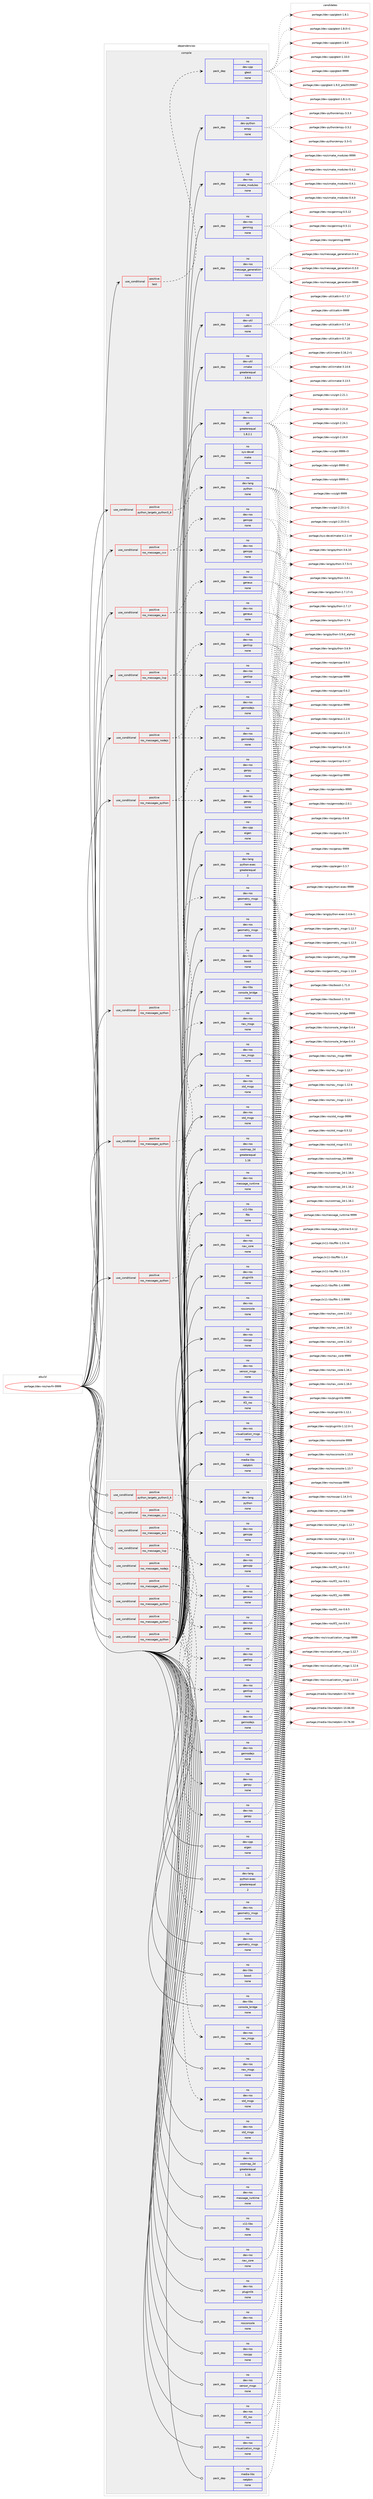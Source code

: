 digraph prolog {

# *************
# Graph options
# *************

newrank=true;
concentrate=true;
compound=true;
graph [rankdir=LR,fontname=Helvetica,fontsize=10,ranksep=1.5];#, ranksep=2.5, nodesep=0.2];
edge  [arrowhead=vee];
node  [fontname=Helvetica,fontsize=10];

# **********
# The ebuild
# **********

subgraph cluster_leftcol {
color=gray;
label=<<i>ebuild</i>>;
id [label="portage://dev-ros/navfn-9999", color=red, width=4, href="../dev-ros/navfn-9999.svg"];
}

# ****************
# The dependencies
# ****************

subgraph cluster_midcol {
color=gray;
label=<<i>dependencies</i>>;
subgraph cluster_compile {
fillcolor="#eeeeee";
style=filled;
label=<<i>compile</i>>;
subgraph cond99385 {
dependency395775 [label=<<TABLE BORDER="0" CELLBORDER="1" CELLSPACING="0" CELLPADDING="4"><TR><TD ROWSPAN="3" CELLPADDING="10">use_conditional</TD></TR><TR><TD>positive</TD></TR><TR><TD>python_targets_python3_6</TD></TR></TABLE>>, shape=none, color=red];
subgraph pack291537 {
dependency395776 [label=<<TABLE BORDER="0" CELLBORDER="1" CELLSPACING="0" CELLPADDING="4" WIDTH="220"><TR><TD ROWSPAN="6" CELLPADDING="30">pack_dep</TD></TR><TR><TD WIDTH="110">no</TD></TR><TR><TD>dev-lang</TD></TR><TR><TD>python</TD></TR><TR><TD>none</TD></TR><TR><TD></TD></TR></TABLE>>, shape=none, color=blue];
}
dependency395775:e -> dependency395776:w [weight=20,style="dashed",arrowhead="vee"];
}
id:e -> dependency395775:w [weight=20,style="solid",arrowhead="vee"];
subgraph cond99386 {
dependency395777 [label=<<TABLE BORDER="0" CELLBORDER="1" CELLSPACING="0" CELLPADDING="4"><TR><TD ROWSPAN="3" CELLPADDING="10">use_conditional</TD></TR><TR><TD>positive</TD></TR><TR><TD>ros_messages_cxx</TD></TR></TABLE>>, shape=none, color=red];
subgraph pack291538 {
dependency395778 [label=<<TABLE BORDER="0" CELLBORDER="1" CELLSPACING="0" CELLPADDING="4" WIDTH="220"><TR><TD ROWSPAN="6" CELLPADDING="30">pack_dep</TD></TR><TR><TD WIDTH="110">no</TD></TR><TR><TD>dev-ros</TD></TR><TR><TD>gencpp</TD></TR><TR><TD>none</TD></TR><TR><TD></TD></TR></TABLE>>, shape=none, color=blue];
}
dependency395777:e -> dependency395778:w [weight=20,style="dashed",arrowhead="vee"];
subgraph pack291539 {
dependency395779 [label=<<TABLE BORDER="0" CELLBORDER="1" CELLSPACING="0" CELLPADDING="4" WIDTH="220"><TR><TD ROWSPAN="6" CELLPADDING="30">pack_dep</TD></TR><TR><TD WIDTH="110">no</TD></TR><TR><TD>dev-ros</TD></TR><TR><TD>gencpp</TD></TR><TR><TD>none</TD></TR><TR><TD></TD></TR></TABLE>>, shape=none, color=blue];
}
dependency395777:e -> dependency395779:w [weight=20,style="dashed",arrowhead="vee"];
}
id:e -> dependency395777:w [weight=20,style="solid",arrowhead="vee"];
subgraph cond99387 {
dependency395780 [label=<<TABLE BORDER="0" CELLBORDER="1" CELLSPACING="0" CELLPADDING="4"><TR><TD ROWSPAN="3" CELLPADDING="10">use_conditional</TD></TR><TR><TD>positive</TD></TR><TR><TD>ros_messages_eus</TD></TR></TABLE>>, shape=none, color=red];
subgraph pack291540 {
dependency395781 [label=<<TABLE BORDER="0" CELLBORDER="1" CELLSPACING="0" CELLPADDING="4" WIDTH="220"><TR><TD ROWSPAN="6" CELLPADDING="30">pack_dep</TD></TR><TR><TD WIDTH="110">no</TD></TR><TR><TD>dev-ros</TD></TR><TR><TD>geneus</TD></TR><TR><TD>none</TD></TR><TR><TD></TD></TR></TABLE>>, shape=none, color=blue];
}
dependency395780:e -> dependency395781:w [weight=20,style="dashed",arrowhead="vee"];
subgraph pack291541 {
dependency395782 [label=<<TABLE BORDER="0" CELLBORDER="1" CELLSPACING="0" CELLPADDING="4" WIDTH="220"><TR><TD ROWSPAN="6" CELLPADDING="30">pack_dep</TD></TR><TR><TD WIDTH="110">no</TD></TR><TR><TD>dev-ros</TD></TR><TR><TD>geneus</TD></TR><TR><TD>none</TD></TR><TR><TD></TD></TR></TABLE>>, shape=none, color=blue];
}
dependency395780:e -> dependency395782:w [weight=20,style="dashed",arrowhead="vee"];
}
id:e -> dependency395780:w [weight=20,style="solid",arrowhead="vee"];
subgraph cond99388 {
dependency395783 [label=<<TABLE BORDER="0" CELLBORDER="1" CELLSPACING="0" CELLPADDING="4"><TR><TD ROWSPAN="3" CELLPADDING="10">use_conditional</TD></TR><TR><TD>positive</TD></TR><TR><TD>ros_messages_lisp</TD></TR></TABLE>>, shape=none, color=red];
subgraph pack291542 {
dependency395784 [label=<<TABLE BORDER="0" CELLBORDER="1" CELLSPACING="0" CELLPADDING="4" WIDTH="220"><TR><TD ROWSPAN="6" CELLPADDING="30">pack_dep</TD></TR><TR><TD WIDTH="110">no</TD></TR><TR><TD>dev-ros</TD></TR><TR><TD>genlisp</TD></TR><TR><TD>none</TD></TR><TR><TD></TD></TR></TABLE>>, shape=none, color=blue];
}
dependency395783:e -> dependency395784:w [weight=20,style="dashed",arrowhead="vee"];
subgraph pack291543 {
dependency395785 [label=<<TABLE BORDER="0" CELLBORDER="1" CELLSPACING="0" CELLPADDING="4" WIDTH="220"><TR><TD ROWSPAN="6" CELLPADDING="30">pack_dep</TD></TR><TR><TD WIDTH="110">no</TD></TR><TR><TD>dev-ros</TD></TR><TR><TD>genlisp</TD></TR><TR><TD>none</TD></TR><TR><TD></TD></TR></TABLE>>, shape=none, color=blue];
}
dependency395783:e -> dependency395785:w [weight=20,style="dashed",arrowhead="vee"];
}
id:e -> dependency395783:w [weight=20,style="solid",arrowhead="vee"];
subgraph cond99389 {
dependency395786 [label=<<TABLE BORDER="0" CELLBORDER="1" CELLSPACING="0" CELLPADDING="4"><TR><TD ROWSPAN="3" CELLPADDING="10">use_conditional</TD></TR><TR><TD>positive</TD></TR><TR><TD>ros_messages_nodejs</TD></TR></TABLE>>, shape=none, color=red];
subgraph pack291544 {
dependency395787 [label=<<TABLE BORDER="0" CELLBORDER="1" CELLSPACING="0" CELLPADDING="4" WIDTH="220"><TR><TD ROWSPAN="6" CELLPADDING="30">pack_dep</TD></TR><TR><TD WIDTH="110">no</TD></TR><TR><TD>dev-ros</TD></TR><TR><TD>gennodejs</TD></TR><TR><TD>none</TD></TR><TR><TD></TD></TR></TABLE>>, shape=none, color=blue];
}
dependency395786:e -> dependency395787:w [weight=20,style="dashed",arrowhead="vee"];
subgraph pack291545 {
dependency395788 [label=<<TABLE BORDER="0" CELLBORDER="1" CELLSPACING="0" CELLPADDING="4" WIDTH="220"><TR><TD ROWSPAN="6" CELLPADDING="30">pack_dep</TD></TR><TR><TD WIDTH="110">no</TD></TR><TR><TD>dev-ros</TD></TR><TR><TD>gennodejs</TD></TR><TR><TD>none</TD></TR><TR><TD></TD></TR></TABLE>>, shape=none, color=blue];
}
dependency395786:e -> dependency395788:w [weight=20,style="dashed",arrowhead="vee"];
}
id:e -> dependency395786:w [weight=20,style="solid",arrowhead="vee"];
subgraph cond99390 {
dependency395789 [label=<<TABLE BORDER="0" CELLBORDER="1" CELLSPACING="0" CELLPADDING="4"><TR><TD ROWSPAN="3" CELLPADDING="10">use_conditional</TD></TR><TR><TD>positive</TD></TR><TR><TD>ros_messages_python</TD></TR></TABLE>>, shape=none, color=red];
subgraph pack291546 {
dependency395790 [label=<<TABLE BORDER="0" CELLBORDER="1" CELLSPACING="0" CELLPADDING="4" WIDTH="220"><TR><TD ROWSPAN="6" CELLPADDING="30">pack_dep</TD></TR><TR><TD WIDTH="110">no</TD></TR><TR><TD>dev-ros</TD></TR><TR><TD>genpy</TD></TR><TR><TD>none</TD></TR><TR><TD></TD></TR></TABLE>>, shape=none, color=blue];
}
dependency395789:e -> dependency395790:w [weight=20,style="dashed",arrowhead="vee"];
subgraph pack291547 {
dependency395791 [label=<<TABLE BORDER="0" CELLBORDER="1" CELLSPACING="0" CELLPADDING="4" WIDTH="220"><TR><TD ROWSPAN="6" CELLPADDING="30">pack_dep</TD></TR><TR><TD WIDTH="110">no</TD></TR><TR><TD>dev-ros</TD></TR><TR><TD>genpy</TD></TR><TR><TD>none</TD></TR><TR><TD></TD></TR></TABLE>>, shape=none, color=blue];
}
dependency395789:e -> dependency395791:w [weight=20,style="dashed",arrowhead="vee"];
}
id:e -> dependency395789:w [weight=20,style="solid",arrowhead="vee"];
subgraph cond99391 {
dependency395792 [label=<<TABLE BORDER="0" CELLBORDER="1" CELLSPACING="0" CELLPADDING="4"><TR><TD ROWSPAN="3" CELLPADDING="10">use_conditional</TD></TR><TR><TD>positive</TD></TR><TR><TD>ros_messages_python</TD></TR></TABLE>>, shape=none, color=red];
subgraph pack291548 {
dependency395793 [label=<<TABLE BORDER="0" CELLBORDER="1" CELLSPACING="0" CELLPADDING="4" WIDTH="220"><TR><TD ROWSPAN="6" CELLPADDING="30">pack_dep</TD></TR><TR><TD WIDTH="110">no</TD></TR><TR><TD>dev-ros</TD></TR><TR><TD>geometry_msgs</TD></TR><TR><TD>none</TD></TR><TR><TD></TD></TR></TABLE>>, shape=none, color=blue];
}
dependency395792:e -> dependency395793:w [weight=20,style="dashed",arrowhead="vee"];
}
id:e -> dependency395792:w [weight=20,style="solid",arrowhead="vee"];
subgraph cond99392 {
dependency395794 [label=<<TABLE BORDER="0" CELLBORDER="1" CELLSPACING="0" CELLPADDING="4"><TR><TD ROWSPAN="3" CELLPADDING="10">use_conditional</TD></TR><TR><TD>positive</TD></TR><TR><TD>ros_messages_python</TD></TR></TABLE>>, shape=none, color=red];
subgraph pack291549 {
dependency395795 [label=<<TABLE BORDER="0" CELLBORDER="1" CELLSPACING="0" CELLPADDING="4" WIDTH="220"><TR><TD ROWSPAN="6" CELLPADDING="30">pack_dep</TD></TR><TR><TD WIDTH="110">no</TD></TR><TR><TD>dev-ros</TD></TR><TR><TD>nav_msgs</TD></TR><TR><TD>none</TD></TR><TR><TD></TD></TR></TABLE>>, shape=none, color=blue];
}
dependency395794:e -> dependency395795:w [weight=20,style="dashed",arrowhead="vee"];
}
id:e -> dependency395794:w [weight=20,style="solid",arrowhead="vee"];
subgraph cond99393 {
dependency395796 [label=<<TABLE BORDER="0" CELLBORDER="1" CELLSPACING="0" CELLPADDING="4"><TR><TD ROWSPAN="3" CELLPADDING="10">use_conditional</TD></TR><TR><TD>positive</TD></TR><TR><TD>ros_messages_python</TD></TR></TABLE>>, shape=none, color=red];
subgraph pack291550 {
dependency395797 [label=<<TABLE BORDER="0" CELLBORDER="1" CELLSPACING="0" CELLPADDING="4" WIDTH="220"><TR><TD ROWSPAN="6" CELLPADDING="30">pack_dep</TD></TR><TR><TD WIDTH="110">no</TD></TR><TR><TD>dev-ros</TD></TR><TR><TD>std_msgs</TD></TR><TR><TD>none</TD></TR><TR><TD></TD></TR></TABLE>>, shape=none, color=blue];
}
dependency395796:e -> dependency395797:w [weight=20,style="dashed",arrowhead="vee"];
}
id:e -> dependency395796:w [weight=20,style="solid",arrowhead="vee"];
subgraph cond99394 {
dependency395798 [label=<<TABLE BORDER="0" CELLBORDER="1" CELLSPACING="0" CELLPADDING="4"><TR><TD ROWSPAN="3" CELLPADDING="10">use_conditional</TD></TR><TR><TD>positive</TD></TR><TR><TD>test</TD></TR></TABLE>>, shape=none, color=red];
subgraph pack291551 {
dependency395799 [label=<<TABLE BORDER="0" CELLBORDER="1" CELLSPACING="0" CELLPADDING="4" WIDTH="220"><TR><TD ROWSPAN="6" CELLPADDING="30">pack_dep</TD></TR><TR><TD WIDTH="110">no</TD></TR><TR><TD>dev-cpp</TD></TR><TR><TD>gtest</TD></TR><TR><TD>none</TD></TR><TR><TD></TD></TR></TABLE>>, shape=none, color=blue];
}
dependency395798:e -> dependency395799:w [weight=20,style="dashed",arrowhead="vee"];
}
id:e -> dependency395798:w [weight=20,style="solid",arrowhead="vee"];
subgraph pack291552 {
dependency395800 [label=<<TABLE BORDER="0" CELLBORDER="1" CELLSPACING="0" CELLPADDING="4" WIDTH="220"><TR><TD ROWSPAN="6" CELLPADDING="30">pack_dep</TD></TR><TR><TD WIDTH="110">no</TD></TR><TR><TD>dev-cpp</TD></TR><TR><TD>eigen</TD></TR><TR><TD>none</TD></TR><TR><TD></TD></TR></TABLE>>, shape=none, color=blue];
}
id:e -> dependency395800:w [weight=20,style="solid",arrowhead="vee"];
subgraph pack291553 {
dependency395801 [label=<<TABLE BORDER="0" CELLBORDER="1" CELLSPACING="0" CELLPADDING="4" WIDTH="220"><TR><TD ROWSPAN="6" CELLPADDING="30">pack_dep</TD></TR><TR><TD WIDTH="110">no</TD></TR><TR><TD>dev-lang</TD></TR><TR><TD>python-exec</TD></TR><TR><TD>greaterequal</TD></TR><TR><TD>2</TD></TR></TABLE>>, shape=none, color=blue];
}
id:e -> dependency395801:w [weight=20,style="solid",arrowhead="vee"];
subgraph pack291554 {
dependency395802 [label=<<TABLE BORDER="0" CELLBORDER="1" CELLSPACING="0" CELLPADDING="4" WIDTH="220"><TR><TD ROWSPAN="6" CELLPADDING="30">pack_dep</TD></TR><TR><TD WIDTH="110">no</TD></TR><TR><TD>dev-libs</TD></TR><TR><TD>boost</TD></TR><TR><TD>none</TD></TR><TR><TD></TD></TR></TABLE>>, shape=none, color=blue];
}
id:e -> dependency395802:w [weight=20,style="solid",arrowhead="vee"];
subgraph pack291555 {
dependency395803 [label=<<TABLE BORDER="0" CELLBORDER="1" CELLSPACING="0" CELLPADDING="4" WIDTH="220"><TR><TD ROWSPAN="6" CELLPADDING="30">pack_dep</TD></TR><TR><TD WIDTH="110">no</TD></TR><TR><TD>dev-libs</TD></TR><TR><TD>console_bridge</TD></TR><TR><TD>none</TD></TR><TR><TD></TD></TR></TABLE>>, shape=none, color=blue];
}
id:e -> dependency395803:w [weight=20,style="solid",arrowhead="vee"];
subgraph pack291556 {
dependency395804 [label=<<TABLE BORDER="0" CELLBORDER="1" CELLSPACING="0" CELLPADDING="4" WIDTH="220"><TR><TD ROWSPAN="6" CELLPADDING="30">pack_dep</TD></TR><TR><TD WIDTH="110">no</TD></TR><TR><TD>dev-python</TD></TR><TR><TD>empy</TD></TR><TR><TD>none</TD></TR><TR><TD></TD></TR></TABLE>>, shape=none, color=blue];
}
id:e -> dependency395804:w [weight=20,style="solid",arrowhead="vee"];
subgraph pack291557 {
dependency395805 [label=<<TABLE BORDER="0" CELLBORDER="1" CELLSPACING="0" CELLPADDING="4" WIDTH="220"><TR><TD ROWSPAN="6" CELLPADDING="30">pack_dep</TD></TR><TR><TD WIDTH="110">no</TD></TR><TR><TD>dev-ros</TD></TR><TR><TD>cmake_modules</TD></TR><TR><TD>none</TD></TR><TR><TD></TD></TR></TABLE>>, shape=none, color=blue];
}
id:e -> dependency395805:w [weight=20,style="solid",arrowhead="vee"];
subgraph pack291558 {
dependency395806 [label=<<TABLE BORDER="0" CELLBORDER="1" CELLSPACING="0" CELLPADDING="4" WIDTH="220"><TR><TD ROWSPAN="6" CELLPADDING="30">pack_dep</TD></TR><TR><TD WIDTH="110">no</TD></TR><TR><TD>dev-ros</TD></TR><TR><TD>costmap_2d</TD></TR><TR><TD>greaterequal</TD></TR><TR><TD>1.16</TD></TR></TABLE>>, shape=none, color=blue];
}
id:e -> dependency395806:w [weight=20,style="solid",arrowhead="vee"];
subgraph pack291559 {
dependency395807 [label=<<TABLE BORDER="0" CELLBORDER="1" CELLSPACING="0" CELLPADDING="4" WIDTH="220"><TR><TD ROWSPAN="6" CELLPADDING="30">pack_dep</TD></TR><TR><TD WIDTH="110">no</TD></TR><TR><TD>dev-ros</TD></TR><TR><TD>genmsg</TD></TR><TR><TD>none</TD></TR><TR><TD></TD></TR></TABLE>>, shape=none, color=blue];
}
id:e -> dependency395807:w [weight=20,style="solid",arrowhead="vee"];
subgraph pack291560 {
dependency395808 [label=<<TABLE BORDER="0" CELLBORDER="1" CELLSPACING="0" CELLPADDING="4" WIDTH="220"><TR><TD ROWSPAN="6" CELLPADDING="30">pack_dep</TD></TR><TR><TD WIDTH="110">no</TD></TR><TR><TD>dev-ros</TD></TR><TR><TD>geometry_msgs</TD></TR><TR><TD>none</TD></TR><TR><TD></TD></TR></TABLE>>, shape=none, color=blue];
}
id:e -> dependency395808:w [weight=20,style="solid",arrowhead="vee"];
subgraph pack291561 {
dependency395809 [label=<<TABLE BORDER="0" CELLBORDER="1" CELLSPACING="0" CELLPADDING="4" WIDTH="220"><TR><TD ROWSPAN="6" CELLPADDING="30">pack_dep</TD></TR><TR><TD WIDTH="110">no</TD></TR><TR><TD>dev-ros</TD></TR><TR><TD>message_generation</TD></TR><TR><TD>none</TD></TR><TR><TD></TD></TR></TABLE>>, shape=none, color=blue];
}
id:e -> dependency395809:w [weight=20,style="solid",arrowhead="vee"];
subgraph pack291562 {
dependency395810 [label=<<TABLE BORDER="0" CELLBORDER="1" CELLSPACING="0" CELLPADDING="4" WIDTH="220"><TR><TD ROWSPAN="6" CELLPADDING="30">pack_dep</TD></TR><TR><TD WIDTH="110">no</TD></TR><TR><TD>dev-ros</TD></TR><TR><TD>message_runtime</TD></TR><TR><TD>none</TD></TR><TR><TD></TD></TR></TABLE>>, shape=none, color=blue];
}
id:e -> dependency395810:w [weight=20,style="solid",arrowhead="vee"];
subgraph pack291563 {
dependency395811 [label=<<TABLE BORDER="0" CELLBORDER="1" CELLSPACING="0" CELLPADDING="4" WIDTH="220"><TR><TD ROWSPAN="6" CELLPADDING="30">pack_dep</TD></TR><TR><TD WIDTH="110">no</TD></TR><TR><TD>dev-ros</TD></TR><TR><TD>nav_core</TD></TR><TR><TD>none</TD></TR><TR><TD></TD></TR></TABLE>>, shape=none, color=blue];
}
id:e -> dependency395811:w [weight=20,style="solid",arrowhead="vee"];
subgraph pack291564 {
dependency395812 [label=<<TABLE BORDER="0" CELLBORDER="1" CELLSPACING="0" CELLPADDING="4" WIDTH="220"><TR><TD ROWSPAN="6" CELLPADDING="30">pack_dep</TD></TR><TR><TD WIDTH="110">no</TD></TR><TR><TD>dev-ros</TD></TR><TR><TD>nav_msgs</TD></TR><TR><TD>none</TD></TR><TR><TD></TD></TR></TABLE>>, shape=none, color=blue];
}
id:e -> dependency395812:w [weight=20,style="solid",arrowhead="vee"];
subgraph pack291565 {
dependency395813 [label=<<TABLE BORDER="0" CELLBORDER="1" CELLSPACING="0" CELLPADDING="4" WIDTH="220"><TR><TD ROWSPAN="6" CELLPADDING="30">pack_dep</TD></TR><TR><TD WIDTH="110">no</TD></TR><TR><TD>dev-ros</TD></TR><TR><TD>pluginlib</TD></TR><TR><TD>none</TD></TR><TR><TD></TD></TR></TABLE>>, shape=none, color=blue];
}
id:e -> dependency395813:w [weight=20,style="solid",arrowhead="vee"];
subgraph pack291566 {
dependency395814 [label=<<TABLE BORDER="0" CELLBORDER="1" CELLSPACING="0" CELLPADDING="4" WIDTH="220"><TR><TD ROWSPAN="6" CELLPADDING="30">pack_dep</TD></TR><TR><TD WIDTH="110">no</TD></TR><TR><TD>dev-ros</TD></TR><TR><TD>rosconsole</TD></TR><TR><TD>none</TD></TR><TR><TD></TD></TR></TABLE>>, shape=none, color=blue];
}
id:e -> dependency395814:w [weight=20,style="solid",arrowhead="vee"];
subgraph pack291567 {
dependency395815 [label=<<TABLE BORDER="0" CELLBORDER="1" CELLSPACING="0" CELLPADDING="4" WIDTH="220"><TR><TD ROWSPAN="6" CELLPADDING="30">pack_dep</TD></TR><TR><TD WIDTH="110">no</TD></TR><TR><TD>dev-ros</TD></TR><TR><TD>roscpp</TD></TR><TR><TD>none</TD></TR><TR><TD></TD></TR></TABLE>>, shape=none, color=blue];
}
id:e -> dependency395815:w [weight=20,style="solid",arrowhead="vee"];
subgraph pack291568 {
dependency395816 [label=<<TABLE BORDER="0" CELLBORDER="1" CELLSPACING="0" CELLPADDING="4" WIDTH="220"><TR><TD ROWSPAN="6" CELLPADDING="30">pack_dep</TD></TR><TR><TD WIDTH="110">no</TD></TR><TR><TD>dev-ros</TD></TR><TR><TD>sensor_msgs</TD></TR><TR><TD>none</TD></TR><TR><TD></TD></TR></TABLE>>, shape=none, color=blue];
}
id:e -> dependency395816:w [weight=20,style="solid",arrowhead="vee"];
subgraph pack291569 {
dependency395817 [label=<<TABLE BORDER="0" CELLBORDER="1" CELLSPACING="0" CELLPADDING="4" WIDTH="220"><TR><TD ROWSPAN="6" CELLPADDING="30">pack_dep</TD></TR><TR><TD WIDTH="110">no</TD></TR><TR><TD>dev-ros</TD></TR><TR><TD>std_msgs</TD></TR><TR><TD>none</TD></TR><TR><TD></TD></TR></TABLE>>, shape=none, color=blue];
}
id:e -> dependency395817:w [weight=20,style="solid",arrowhead="vee"];
subgraph pack291570 {
dependency395818 [label=<<TABLE BORDER="0" CELLBORDER="1" CELLSPACING="0" CELLPADDING="4" WIDTH="220"><TR><TD ROWSPAN="6" CELLPADDING="30">pack_dep</TD></TR><TR><TD WIDTH="110">no</TD></TR><TR><TD>dev-ros</TD></TR><TR><TD>tf2_ros</TD></TR><TR><TD>none</TD></TR><TR><TD></TD></TR></TABLE>>, shape=none, color=blue];
}
id:e -> dependency395818:w [weight=20,style="solid",arrowhead="vee"];
subgraph pack291571 {
dependency395819 [label=<<TABLE BORDER="0" CELLBORDER="1" CELLSPACING="0" CELLPADDING="4" WIDTH="220"><TR><TD ROWSPAN="6" CELLPADDING="30">pack_dep</TD></TR><TR><TD WIDTH="110">no</TD></TR><TR><TD>dev-ros</TD></TR><TR><TD>visualization_msgs</TD></TR><TR><TD>none</TD></TR><TR><TD></TD></TR></TABLE>>, shape=none, color=blue];
}
id:e -> dependency395819:w [weight=20,style="solid",arrowhead="vee"];
subgraph pack291572 {
dependency395820 [label=<<TABLE BORDER="0" CELLBORDER="1" CELLSPACING="0" CELLPADDING="4" WIDTH="220"><TR><TD ROWSPAN="6" CELLPADDING="30">pack_dep</TD></TR><TR><TD WIDTH="110">no</TD></TR><TR><TD>dev-util</TD></TR><TR><TD>catkin</TD></TR><TR><TD>none</TD></TR><TR><TD></TD></TR></TABLE>>, shape=none, color=blue];
}
id:e -> dependency395820:w [weight=20,style="solid",arrowhead="vee"];
subgraph pack291573 {
dependency395821 [label=<<TABLE BORDER="0" CELLBORDER="1" CELLSPACING="0" CELLPADDING="4" WIDTH="220"><TR><TD ROWSPAN="6" CELLPADDING="30">pack_dep</TD></TR><TR><TD WIDTH="110">no</TD></TR><TR><TD>dev-util</TD></TR><TR><TD>cmake</TD></TR><TR><TD>greaterequal</TD></TR><TR><TD>3.9.6</TD></TR></TABLE>>, shape=none, color=blue];
}
id:e -> dependency395821:w [weight=20,style="solid",arrowhead="vee"];
subgraph pack291574 {
dependency395822 [label=<<TABLE BORDER="0" CELLBORDER="1" CELLSPACING="0" CELLPADDING="4" WIDTH="220"><TR><TD ROWSPAN="6" CELLPADDING="30">pack_dep</TD></TR><TR><TD WIDTH="110">no</TD></TR><TR><TD>dev-vcs</TD></TR><TR><TD>git</TD></TR><TR><TD>greaterequal</TD></TR><TR><TD>1.8.2.1</TD></TR></TABLE>>, shape=none, color=blue];
}
id:e -> dependency395822:w [weight=20,style="solid",arrowhead="vee"];
subgraph pack291575 {
dependency395823 [label=<<TABLE BORDER="0" CELLBORDER="1" CELLSPACING="0" CELLPADDING="4" WIDTH="220"><TR><TD ROWSPAN="6" CELLPADDING="30">pack_dep</TD></TR><TR><TD WIDTH="110">no</TD></TR><TR><TD>media-libs</TD></TR><TR><TD>netpbm</TD></TR><TR><TD>none</TD></TR><TR><TD></TD></TR></TABLE>>, shape=none, color=blue];
}
id:e -> dependency395823:w [weight=20,style="solid",arrowhead="vee"];
subgraph pack291576 {
dependency395824 [label=<<TABLE BORDER="0" CELLBORDER="1" CELLSPACING="0" CELLPADDING="4" WIDTH="220"><TR><TD ROWSPAN="6" CELLPADDING="30">pack_dep</TD></TR><TR><TD WIDTH="110">no</TD></TR><TR><TD>sys-devel</TD></TR><TR><TD>make</TD></TR><TR><TD>none</TD></TR><TR><TD></TD></TR></TABLE>>, shape=none, color=blue];
}
id:e -> dependency395824:w [weight=20,style="solid",arrowhead="vee"];
subgraph pack291577 {
dependency395825 [label=<<TABLE BORDER="0" CELLBORDER="1" CELLSPACING="0" CELLPADDING="4" WIDTH="220"><TR><TD ROWSPAN="6" CELLPADDING="30">pack_dep</TD></TR><TR><TD WIDTH="110">no</TD></TR><TR><TD>x11-libs</TD></TR><TR><TD>fltk</TD></TR><TR><TD>none</TD></TR><TR><TD></TD></TR></TABLE>>, shape=none, color=blue];
}
id:e -> dependency395825:w [weight=20,style="solid",arrowhead="vee"];
}
subgraph cluster_compileandrun {
fillcolor="#eeeeee";
style=filled;
label=<<i>compile and run</i>>;
}
subgraph cluster_run {
fillcolor="#eeeeee";
style=filled;
label=<<i>run</i>>;
subgraph cond99395 {
dependency395826 [label=<<TABLE BORDER="0" CELLBORDER="1" CELLSPACING="0" CELLPADDING="4"><TR><TD ROWSPAN="3" CELLPADDING="10">use_conditional</TD></TR><TR><TD>positive</TD></TR><TR><TD>python_targets_python3_6</TD></TR></TABLE>>, shape=none, color=red];
subgraph pack291578 {
dependency395827 [label=<<TABLE BORDER="0" CELLBORDER="1" CELLSPACING="0" CELLPADDING="4" WIDTH="220"><TR><TD ROWSPAN="6" CELLPADDING="30">pack_dep</TD></TR><TR><TD WIDTH="110">no</TD></TR><TR><TD>dev-lang</TD></TR><TR><TD>python</TD></TR><TR><TD>none</TD></TR><TR><TD></TD></TR></TABLE>>, shape=none, color=blue];
}
dependency395826:e -> dependency395827:w [weight=20,style="dashed",arrowhead="vee"];
}
id:e -> dependency395826:w [weight=20,style="solid",arrowhead="odot"];
subgraph cond99396 {
dependency395828 [label=<<TABLE BORDER="0" CELLBORDER="1" CELLSPACING="0" CELLPADDING="4"><TR><TD ROWSPAN="3" CELLPADDING="10">use_conditional</TD></TR><TR><TD>positive</TD></TR><TR><TD>ros_messages_cxx</TD></TR></TABLE>>, shape=none, color=red];
subgraph pack291579 {
dependency395829 [label=<<TABLE BORDER="0" CELLBORDER="1" CELLSPACING="0" CELLPADDING="4" WIDTH="220"><TR><TD ROWSPAN="6" CELLPADDING="30">pack_dep</TD></TR><TR><TD WIDTH="110">no</TD></TR><TR><TD>dev-ros</TD></TR><TR><TD>gencpp</TD></TR><TR><TD>none</TD></TR><TR><TD></TD></TR></TABLE>>, shape=none, color=blue];
}
dependency395828:e -> dependency395829:w [weight=20,style="dashed",arrowhead="vee"];
subgraph pack291580 {
dependency395830 [label=<<TABLE BORDER="0" CELLBORDER="1" CELLSPACING="0" CELLPADDING="4" WIDTH="220"><TR><TD ROWSPAN="6" CELLPADDING="30">pack_dep</TD></TR><TR><TD WIDTH="110">no</TD></TR><TR><TD>dev-ros</TD></TR><TR><TD>gencpp</TD></TR><TR><TD>none</TD></TR><TR><TD></TD></TR></TABLE>>, shape=none, color=blue];
}
dependency395828:e -> dependency395830:w [weight=20,style="dashed",arrowhead="vee"];
}
id:e -> dependency395828:w [weight=20,style="solid",arrowhead="odot"];
subgraph cond99397 {
dependency395831 [label=<<TABLE BORDER="0" CELLBORDER="1" CELLSPACING="0" CELLPADDING="4"><TR><TD ROWSPAN="3" CELLPADDING="10">use_conditional</TD></TR><TR><TD>positive</TD></TR><TR><TD>ros_messages_eus</TD></TR></TABLE>>, shape=none, color=red];
subgraph pack291581 {
dependency395832 [label=<<TABLE BORDER="0" CELLBORDER="1" CELLSPACING="0" CELLPADDING="4" WIDTH="220"><TR><TD ROWSPAN="6" CELLPADDING="30">pack_dep</TD></TR><TR><TD WIDTH="110">no</TD></TR><TR><TD>dev-ros</TD></TR><TR><TD>geneus</TD></TR><TR><TD>none</TD></TR><TR><TD></TD></TR></TABLE>>, shape=none, color=blue];
}
dependency395831:e -> dependency395832:w [weight=20,style="dashed",arrowhead="vee"];
subgraph pack291582 {
dependency395833 [label=<<TABLE BORDER="0" CELLBORDER="1" CELLSPACING="0" CELLPADDING="4" WIDTH="220"><TR><TD ROWSPAN="6" CELLPADDING="30">pack_dep</TD></TR><TR><TD WIDTH="110">no</TD></TR><TR><TD>dev-ros</TD></TR><TR><TD>geneus</TD></TR><TR><TD>none</TD></TR><TR><TD></TD></TR></TABLE>>, shape=none, color=blue];
}
dependency395831:e -> dependency395833:w [weight=20,style="dashed",arrowhead="vee"];
}
id:e -> dependency395831:w [weight=20,style="solid",arrowhead="odot"];
subgraph cond99398 {
dependency395834 [label=<<TABLE BORDER="0" CELLBORDER="1" CELLSPACING="0" CELLPADDING="4"><TR><TD ROWSPAN="3" CELLPADDING="10">use_conditional</TD></TR><TR><TD>positive</TD></TR><TR><TD>ros_messages_lisp</TD></TR></TABLE>>, shape=none, color=red];
subgraph pack291583 {
dependency395835 [label=<<TABLE BORDER="0" CELLBORDER="1" CELLSPACING="0" CELLPADDING="4" WIDTH="220"><TR><TD ROWSPAN="6" CELLPADDING="30">pack_dep</TD></TR><TR><TD WIDTH="110">no</TD></TR><TR><TD>dev-ros</TD></TR><TR><TD>genlisp</TD></TR><TR><TD>none</TD></TR><TR><TD></TD></TR></TABLE>>, shape=none, color=blue];
}
dependency395834:e -> dependency395835:w [weight=20,style="dashed",arrowhead="vee"];
subgraph pack291584 {
dependency395836 [label=<<TABLE BORDER="0" CELLBORDER="1" CELLSPACING="0" CELLPADDING="4" WIDTH="220"><TR><TD ROWSPAN="6" CELLPADDING="30">pack_dep</TD></TR><TR><TD WIDTH="110">no</TD></TR><TR><TD>dev-ros</TD></TR><TR><TD>genlisp</TD></TR><TR><TD>none</TD></TR><TR><TD></TD></TR></TABLE>>, shape=none, color=blue];
}
dependency395834:e -> dependency395836:w [weight=20,style="dashed",arrowhead="vee"];
}
id:e -> dependency395834:w [weight=20,style="solid",arrowhead="odot"];
subgraph cond99399 {
dependency395837 [label=<<TABLE BORDER="0" CELLBORDER="1" CELLSPACING="0" CELLPADDING="4"><TR><TD ROWSPAN="3" CELLPADDING="10">use_conditional</TD></TR><TR><TD>positive</TD></TR><TR><TD>ros_messages_nodejs</TD></TR></TABLE>>, shape=none, color=red];
subgraph pack291585 {
dependency395838 [label=<<TABLE BORDER="0" CELLBORDER="1" CELLSPACING="0" CELLPADDING="4" WIDTH="220"><TR><TD ROWSPAN="6" CELLPADDING="30">pack_dep</TD></TR><TR><TD WIDTH="110">no</TD></TR><TR><TD>dev-ros</TD></TR><TR><TD>gennodejs</TD></TR><TR><TD>none</TD></TR><TR><TD></TD></TR></TABLE>>, shape=none, color=blue];
}
dependency395837:e -> dependency395838:w [weight=20,style="dashed",arrowhead="vee"];
subgraph pack291586 {
dependency395839 [label=<<TABLE BORDER="0" CELLBORDER="1" CELLSPACING="0" CELLPADDING="4" WIDTH="220"><TR><TD ROWSPAN="6" CELLPADDING="30">pack_dep</TD></TR><TR><TD WIDTH="110">no</TD></TR><TR><TD>dev-ros</TD></TR><TR><TD>gennodejs</TD></TR><TR><TD>none</TD></TR><TR><TD></TD></TR></TABLE>>, shape=none, color=blue];
}
dependency395837:e -> dependency395839:w [weight=20,style="dashed",arrowhead="vee"];
}
id:e -> dependency395837:w [weight=20,style="solid",arrowhead="odot"];
subgraph cond99400 {
dependency395840 [label=<<TABLE BORDER="0" CELLBORDER="1" CELLSPACING="0" CELLPADDING="4"><TR><TD ROWSPAN="3" CELLPADDING="10">use_conditional</TD></TR><TR><TD>positive</TD></TR><TR><TD>ros_messages_python</TD></TR></TABLE>>, shape=none, color=red];
subgraph pack291587 {
dependency395841 [label=<<TABLE BORDER="0" CELLBORDER="1" CELLSPACING="0" CELLPADDING="4" WIDTH="220"><TR><TD ROWSPAN="6" CELLPADDING="30">pack_dep</TD></TR><TR><TD WIDTH="110">no</TD></TR><TR><TD>dev-ros</TD></TR><TR><TD>genpy</TD></TR><TR><TD>none</TD></TR><TR><TD></TD></TR></TABLE>>, shape=none, color=blue];
}
dependency395840:e -> dependency395841:w [weight=20,style="dashed",arrowhead="vee"];
subgraph pack291588 {
dependency395842 [label=<<TABLE BORDER="0" CELLBORDER="1" CELLSPACING="0" CELLPADDING="4" WIDTH="220"><TR><TD ROWSPAN="6" CELLPADDING="30">pack_dep</TD></TR><TR><TD WIDTH="110">no</TD></TR><TR><TD>dev-ros</TD></TR><TR><TD>genpy</TD></TR><TR><TD>none</TD></TR><TR><TD></TD></TR></TABLE>>, shape=none, color=blue];
}
dependency395840:e -> dependency395842:w [weight=20,style="dashed",arrowhead="vee"];
}
id:e -> dependency395840:w [weight=20,style="solid",arrowhead="odot"];
subgraph cond99401 {
dependency395843 [label=<<TABLE BORDER="0" CELLBORDER="1" CELLSPACING="0" CELLPADDING="4"><TR><TD ROWSPAN="3" CELLPADDING="10">use_conditional</TD></TR><TR><TD>positive</TD></TR><TR><TD>ros_messages_python</TD></TR></TABLE>>, shape=none, color=red];
subgraph pack291589 {
dependency395844 [label=<<TABLE BORDER="0" CELLBORDER="1" CELLSPACING="0" CELLPADDING="4" WIDTH="220"><TR><TD ROWSPAN="6" CELLPADDING="30">pack_dep</TD></TR><TR><TD WIDTH="110">no</TD></TR><TR><TD>dev-ros</TD></TR><TR><TD>geometry_msgs</TD></TR><TR><TD>none</TD></TR><TR><TD></TD></TR></TABLE>>, shape=none, color=blue];
}
dependency395843:e -> dependency395844:w [weight=20,style="dashed",arrowhead="vee"];
}
id:e -> dependency395843:w [weight=20,style="solid",arrowhead="odot"];
subgraph cond99402 {
dependency395845 [label=<<TABLE BORDER="0" CELLBORDER="1" CELLSPACING="0" CELLPADDING="4"><TR><TD ROWSPAN="3" CELLPADDING="10">use_conditional</TD></TR><TR><TD>positive</TD></TR><TR><TD>ros_messages_python</TD></TR></TABLE>>, shape=none, color=red];
subgraph pack291590 {
dependency395846 [label=<<TABLE BORDER="0" CELLBORDER="1" CELLSPACING="0" CELLPADDING="4" WIDTH="220"><TR><TD ROWSPAN="6" CELLPADDING="30">pack_dep</TD></TR><TR><TD WIDTH="110">no</TD></TR><TR><TD>dev-ros</TD></TR><TR><TD>nav_msgs</TD></TR><TR><TD>none</TD></TR><TR><TD></TD></TR></TABLE>>, shape=none, color=blue];
}
dependency395845:e -> dependency395846:w [weight=20,style="dashed",arrowhead="vee"];
}
id:e -> dependency395845:w [weight=20,style="solid",arrowhead="odot"];
subgraph cond99403 {
dependency395847 [label=<<TABLE BORDER="0" CELLBORDER="1" CELLSPACING="0" CELLPADDING="4"><TR><TD ROWSPAN="3" CELLPADDING="10">use_conditional</TD></TR><TR><TD>positive</TD></TR><TR><TD>ros_messages_python</TD></TR></TABLE>>, shape=none, color=red];
subgraph pack291591 {
dependency395848 [label=<<TABLE BORDER="0" CELLBORDER="1" CELLSPACING="0" CELLPADDING="4" WIDTH="220"><TR><TD ROWSPAN="6" CELLPADDING="30">pack_dep</TD></TR><TR><TD WIDTH="110">no</TD></TR><TR><TD>dev-ros</TD></TR><TR><TD>std_msgs</TD></TR><TR><TD>none</TD></TR><TR><TD></TD></TR></TABLE>>, shape=none, color=blue];
}
dependency395847:e -> dependency395848:w [weight=20,style="dashed",arrowhead="vee"];
}
id:e -> dependency395847:w [weight=20,style="solid",arrowhead="odot"];
subgraph pack291592 {
dependency395849 [label=<<TABLE BORDER="0" CELLBORDER="1" CELLSPACING="0" CELLPADDING="4" WIDTH="220"><TR><TD ROWSPAN="6" CELLPADDING="30">pack_dep</TD></TR><TR><TD WIDTH="110">no</TD></TR><TR><TD>dev-cpp</TD></TR><TR><TD>eigen</TD></TR><TR><TD>none</TD></TR><TR><TD></TD></TR></TABLE>>, shape=none, color=blue];
}
id:e -> dependency395849:w [weight=20,style="solid",arrowhead="odot"];
subgraph pack291593 {
dependency395850 [label=<<TABLE BORDER="0" CELLBORDER="1" CELLSPACING="0" CELLPADDING="4" WIDTH="220"><TR><TD ROWSPAN="6" CELLPADDING="30">pack_dep</TD></TR><TR><TD WIDTH="110">no</TD></TR><TR><TD>dev-lang</TD></TR><TR><TD>python-exec</TD></TR><TR><TD>greaterequal</TD></TR><TR><TD>2</TD></TR></TABLE>>, shape=none, color=blue];
}
id:e -> dependency395850:w [weight=20,style="solid",arrowhead="odot"];
subgraph pack291594 {
dependency395851 [label=<<TABLE BORDER="0" CELLBORDER="1" CELLSPACING="0" CELLPADDING="4" WIDTH="220"><TR><TD ROWSPAN="6" CELLPADDING="30">pack_dep</TD></TR><TR><TD WIDTH="110">no</TD></TR><TR><TD>dev-libs</TD></TR><TR><TD>boost</TD></TR><TR><TD>none</TD></TR><TR><TD></TD></TR></TABLE>>, shape=none, color=blue];
}
id:e -> dependency395851:w [weight=20,style="solid",arrowhead="odot"];
subgraph pack291595 {
dependency395852 [label=<<TABLE BORDER="0" CELLBORDER="1" CELLSPACING="0" CELLPADDING="4" WIDTH="220"><TR><TD ROWSPAN="6" CELLPADDING="30">pack_dep</TD></TR><TR><TD WIDTH="110">no</TD></TR><TR><TD>dev-libs</TD></TR><TR><TD>console_bridge</TD></TR><TR><TD>none</TD></TR><TR><TD></TD></TR></TABLE>>, shape=none, color=blue];
}
id:e -> dependency395852:w [weight=20,style="solid",arrowhead="odot"];
subgraph pack291596 {
dependency395853 [label=<<TABLE BORDER="0" CELLBORDER="1" CELLSPACING="0" CELLPADDING="4" WIDTH="220"><TR><TD ROWSPAN="6" CELLPADDING="30">pack_dep</TD></TR><TR><TD WIDTH="110">no</TD></TR><TR><TD>dev-ros</TD></TR><TR><TD>costmap_2d</TD></TR><TR><TD>greaterequal</TD></TR><TR><TD>1.16</TD></TR></TABLE>>, shape=none, color=blue];
}
id:e -> dependency395853:w [weight=20,style="solid",arrowhead="odot"];
subgraph pack291597 {
dependency395854 [label=<<TABLE BORDER="0" CELLBORDER="1" CELLSPACING="0" CELLPADDING="4" WIDTH="220"><TR><TD ROWSPAN="6" CELLPADDING="30">pack_dep</TD></TR><TR><TD WIDTH="110">no</TD></TR><TR><TD>dev-ros</TD></TR><TR><TD>geometry_msgs</TD></TR><TR><TD>none</TD></TR><TR><TD></TD></TR></TABLE>>, shape=none, color=blue];
}
id:e -> dependency395854:w [weight=20,style="solid",arrowhead="odot"];
subgraph pack291598 {
dependency395855 [label=<<TABLE BORDER="0" CELLBORDER="1" CELLSPACING="0" CELLPADDING="4" WIDTH="220"><TR><TD ROWSPAN="6" CELLPADDING="30">pack_dep</TD></TR><TR><TD WIDTH="110">no</TD></TR><TR><TD>dev-ros</TD></TR><TR><TD>message_runtime</TD></TR><TR><TD>none</TD></TR><TR><TD></TD></TR></TABLE>>, shape=none, color=blue];
}
id:e -> dependency395855:w [weight=20,style="solid",arrowhead="odot"];
subgraph pack291599 {
dependency395856 [label=<<TABLE BORDER="0" CELLBORDER="1" CELLSPACING="0" CELLPADDING="4" WIDTH="220"><TR><TD ROWSPAN="6" CELLPADDING="30">pack_dep</TD></TR><TR><TD WIDTH="110">no</TD></TR><TR><TD>dev-ros</TD></TR><TR><TD>nav_core</TD></TR><TR><TD>none</TD></TR><TR><TD></TD></TR></TABLE>>, shape=none, color=blue];
}
id:e -> dependency395856:w [weight=20,style="solid",arrowhead="odot"];
subgraph pack291600 {
dependency395857 [label=<<TABLE BORDER="0" CELLBORDER="1" CELLSPACING="0" CELLPADDING="4" WIDTH="220"><TR><TD ROWSPAN="6" CELLPADDING="30">pack_dep</TD></TR><TR><TD WIDTH="110">no</TD></TR><TR><TD>dev-ros</TD></TR><TR><TD>nav_msgs</TD></TR><TR><TD>none</TD></TR><TR><TD></TD></TR></TABLE>>, shape=none, color=blue];
}
id:e -> dependency395857:w [weight=20,style="solid",arrowhead="odot"];
subgraph pack291601 {
dependency395858 [label=<<TABLE BORDER="0" CELLBORDER="1" CELLSPACING="0" CELLPADDING="4" WIDTH="220"><TR><TD ROWSPAN="6" CELLPADDING="30">pack_dep</TD></TR><TR><TD WIDTH="110">no</TD></TR><TR><TD>dev-ros</TD></TR><TR><TD>pluginlib</TD></TR><TR><TD>none</TD></TR><TR><TD></TD></TR></TABLE>>, shape=none, color=blue];
}
id:e -> dependency395858:w [weight=20,style="solid",arrowhead="odot"];
subgraph pack291602 {
dependency395859 [label=<<TABLE BORDER="0" CELLBORDER="1" CELLSPACING="0" CELLPADDING="4" WIDTH="220"><TR><TD ROWSPAN="6" CELLPADDING="30">pack_dep</TD></TR><TR><TD WIDTH="110">no</TD></TR><TR><TD>dev-ros</TD></TR><TR><TD>rosconsole</TD></TR><TR><TD>none</TD></TR><TR><TD></TD></TR></TABLE>>, shape=none, color=blue];
}
id:e -> dependency395859:w [weight=20,style="solid",arrowhead="odot"];
subgraph pack291603 {
dependency395860 [label=<<TABLE BORDER="0" CELLBORDER="1" CELLSPACING="0" CELLPADDING="4" WIDTH="220"><TR><TD ROWSPAN="6" CELLPADDING="30">pack_dep</TD></TR><TR><TD WIDTH="110">no</TD></TR><TR><TD>dev-ros</TD></TR><TR><TD>roscpp</TD></TR><TR><TD>none</TD></TR><TR><TD></TD></TR></TABLE>>, shape=none, color=blue];
}
id:e -> dependency395860:w [weight=20,style="solid",arrowhead="odot"];
subgraph pack291604 {
dependency395861 [label=<<TABLE BORDER="0" CELLBORDER="1" CELLSPACING="0" CELLPADDING="4" WIDTH="220"><TR><TD ROWSPAN="6" CELLPADDING="30">pack_dep</TD></TR><TR><TD WIDTH="110">no</TD></TR><TR><TD>dev-ros</TD></TR><TR><TD>sensor_msgs</TD></TR><TR><TD>none</TD></TR><TR><TD></TD></TR></TABLE>>, shape=none, color=blue];
}
id:e -> dependency395861:w [weight=20,style="solid",arrowhead="odot"];
subgraph pack291605 {
dependency395862 [label=<<TABLE BORDER="0" CELLBORDER="1" CELLSPACING="0" CELLPADDING="4" WIDTH="220"><TR><TD ROWSPAN="6" CELLPADDING="30">pack_dep</TD></TR><TR><TD WIDTH="110">no</TD></TR><TR><TD>dev-ros</TD></TR><TR><TD>std_msgs</TD></TR><TR><TD>none</TD></TR><TR><TD></TD></TR></TABLE>>, shape=none, color=blue];
}
id:e -> dependency395862:w [weight=20,style="solid",arrowhead="odot"];
subgraph pack291606 {
dependency395863 [label=<<TABLE BORDER="0" CELLBORDER="1" CELLSPACING="0" CELLPADDING="4" WIDTH="220"><TR><TD ROWSPAN="6" CELLPADDING="30">pack_dep</TD></TR><TR><TD WIDTH="110">no</TD></TR><TR><TD>dev-ros</TD></TR><TR><TD>tf2_ros</TD></TR><TR><TD>none</TD></TR><TR><TD></TD></TR></TABLE>>, shape=none, color=blue];
}
id:e -> dependency395863:w [weight=20,style="solid",arrowhead="odot"];
subgraph pack291607 {
dependency395864 [label=<<TABLE BORDER="0" CELLBORDER="1" CELLSPACING="0" CELLPADDING="4" WIDTH="220"><TR><TD ROWSPAN="6" CELLPADDING="30">pack_dep</TD></TR><TR><TD WIDTH="110">no</TD></TR><TR><TD>dev-ros</TD></TR><TR><TD>visualization_msgs</TD></TR><TR><TD>none</TD></TR><TR><TD></TD></TR></TABLE>>, shape=none, color=blue];
}
id:e -> dependency395864:w [weight=20,style="solid",arrowhead="odot"];
subgraph pack291608 {
dependency395865 [label=<<TABLE BORDER="0" CELLBORDER="1" CELLSPACING="0" CELLPADDING="4" WIDTH="220"><TR><TD ROWSPAN="6" CELLPADDING="30">pack_dep</TD></TR><TR><TD WIDTH="110">no</TD></TR><TR><TD>media-libs</TD></TR><TR><TD>netpbm</TD></TR><TR><TD>none</TD></TR><TR><TD></TD></TR></TABLE>>, shape=none, color=blue];
}
id:e -> dependency395865:w [weight=20,style="solid",arrowhead="odot"];
subgraph pack291609 {
dependency395866 [label=<<TABLE BORDER="0" CELLBORDER="1" CELLSPACING="0" CELLPADDING="4" WIDTH="220"><TR><TD ROWSPAN="6" CELLPADDING="30">pack_dep</TD></TR><TR><TD WIDTH="110">no</TD></TR><TR><TD>x11-libs</TD></TR><TR><TD>fltk</TD></TR><TR><TD>none</TD></TR><TR><TD></TD></TR></TABLE>>, shape=none, color=blue];
}
id:e -> dependency395866:w [weight=20,style="solid",arrowhead="odot"];
}
}

# **************
# The candidates
# **************

subgraph cluster_choices {
rank=same;
color=gray;
label=<<i>candidates</i>>;

subgraph choice291537 {
color=black;
nodesep=1;
choice10010111845108971101034711212111610411111045514657464895971081121049750 [label="portage://dev-lang/python-3.9.0_alpha2", color=red, width=4,href="../dev-lang/python-3.9.0_alpha2.svg"];
choice100101118451089711010347112121116104111110455146564649 [label="portage://dev-lang/python-3.8.1", color=red, width=4,href="../dev-lang/python-3.8.1.svg"];
choice100101118451089711010347112121116104111110455146554654 [label="portage://dev-lang/python-3.7.6", color=red, width=4,href="../dev-lang/python-3.7.6.svg"];
choice1001011184510897110103471121211161041111104551465546534511449 [label="portage://dev-lang/python-3.7.5-r1", color=red, width=4,href="../dev-lang/python-3.7.5-r1.svg"];
choice100101118451089711010347112121116104111110455146544657 [label="portage://dev-lang/python-3.6.9", color=red, width=4,href="../dev-lang/python-3.6.9.svg"];
choice10010111845108971101034711212111610411111045514654464948 [label="portage://dev-lang/python-3.6.10", color=red, width=4,href="../dev-lang/python-3.6.10.svg"];
choice100101118451089711010347112121116104111110455046554649554511449 [label="portage://dev-lang/python-2.7.17-r1", color=red, width=4,href="../dev-lang/python-2.7.17-r1.svg"];
choice10010111845108971101034711212111610411111045504655464955 [label="portage://dev-lang/python-2.7.17", color=red, width=4,href="../dev-lang/python-2.7.17.svg"];
dependency395776:e -> choice10010111845108971101034711212111610411111045514657464895971081121049750:w [style=dotted,weight="100"];
dependency395776:e -> choice100101118451089711010347112121116104111110455146564649:w [style=dotted,weight="100"];
dependency395776:e -> choice100101118451089711010347112121116104111110455146554654:w [style=dotted,weight="100"];
dependency395776:e -> choice1001011184510897110103471121211161041111104551465546534511449:w [style=dotted,weight="100"];
dependency395776:e -> choice100101118451089711010347112121116104111110455146544657:w [style=dotted,weight="100"];
dependency395776:e -> choice10010111845108971101034711212111610411111045514654464948:w [style=dotted,weight="100"];
dependency395776:e -> choice100101118451089711010347112121116104111110455046554649554511449:w [style=dotted,weight="100"];
dependency395776:e -> choice10010111845108971101034711212111610411111045504655464955:w [style=dotted,weight="100"];
}
subgraph choice291538 {
color=black;
nodesep=1;
choice1001011184511411111547103101110991121124557575757 [label="portage://dev-ros/gencpp-9999", color=red, width=4,href="../dev-ros/gencpp-9999.svg"];
choice100101118451141111154710310111099112112454846544650 [label="portage://dev-ros/gencpp-0.6.2", color=red, width=4,href="../dev-ros/gencpp-0.6.2.svg"];
choice100101118451141111154710310111099112112454846544648 [label="portage://dev-ros/gencpp-0.6.0", color=red, width=4,href="../dev-ros/gencpp-0.6.0.svg"];
dependency395778:e -> choice1001011184511411111547103101110991121124557575757:w [style=dotted,weight="100"];
dependency395778:e -> choice100101118451141111154710310111099112112454846544650:w [style=dotted,weight="100"];
dependency395778:e -> choice100101118451141111154710310111099112112454846544648:w [style=dotted,weight="100"];
}
subgraph choice291539 {
color=black;
nodesep=1;
choice1001011184511411111547103101110991121124557575757 [label="portage://dev-ros/gencpp-9999", color=red, width=4,href="../dev-ros/gencpp-9999.svg"];
choice100101118451141111154710310111099112112454846544650 [label="portage://dev-ros/gencpp-0.6.2", color=red, width=4,href="../dev-ros/gencpp-0.6.2.svg"];
choice100101118451141111154710310111099112112454846544648 [label="portage://dev-ros/gencpp-0.6.0", color=red, width=4,href="../dev-ros/gencpp-0.6.0.svg"];
dependency395779:e -> choice1001011184511411111547103101110991121124557575757:w [style=dotted,weight="100"];
dependency395779:e -> choice100101118451141111154710310111099112112454846544650:w [style=dotted,weight="100"];
dependency395779:e -> choice100101118451141111154710310111099112112454846544648:w [style=dotted,weight="100"];
}
subgraph choice291540 {
color=black;
nodesep=1;
choice10010111845114111115471031011101011171154557575757 [label="portage://dev-ros/geneus-9999", color=red, width=4,href="../dev-ros/geneus-9999.svg"];
choice1001011184511411111547103101110101117115455046504654 [label="portage://dev-ros/geneus-2.2.6", color=red, width=4,href="../dev-ros/geneus-2.2.6.svg"];
choice1001011184511411111547103101110101117115455046504653 [label="portage://dev-ros/geneus-2.2.5", color=red, width=4,href="../dev-ros/geneus-2.2.5.svg"];
dependency395781:e -> choice10010111845114111115471031011101011171154557575757:w [style=dotted,weight="100"];
dependency395781:e -> choice1001011184511411111547103101110101117115455046504654:w [style=dotted,weight="100"];
dependency395781:e -> choice1001011184511411111547103101110101117115455046504653:w [style=dotted,weight="100"];
}
subgraph choice291541 {
color=black;
nodesep=1;
choice10010111845114111115471031011101011171154557575757 [label="portage://dev-ros/geneus-9999", color=red, width=4,href="../dev-ros/geneus-9999.svg"];
choice1001011184511411111547103101110101117115455046504654 [label="portage://dev-ros/geneus-2.2.6", color=red, width=4,href="../dev-ros/geneus-2.2.6.svg"];
choice1001011184511411111547103101110101117115455046504653 [label="portage://dev-ros/geneus-2.2.5", color=red, width=4,href="../dev-ros/geneus-2.2.5.svg"];
dependency395782:e -> choice10010111845114111115471031011101011171154557575757:w [style=dotted,weight="100"];
dependency395782:e -> choice1001011184511411111547103101110101117115455046504654:w [style=dotted,weight="100"];
dependency395782:e -> choice1001011184511411111547103101110101117115455046504653:w [style=dotted,weight="100"];
}
subgraph choice291542 {
color=black;
nodesep=1;
choice10010111845114111115471031011101081051151124557575757 [label="portage://dev-ros/genlisp-9999", color=red, width=4,href="../dev-ros/genlisp-9999.svg"];
choice100101118451141111154710310111010810511511245484652464955 [label="portage://dev-ros/genlisp-0.4.17", color=red, width=4,href="../dev-ros/genlisp-0.4.17.svg"];
choice100101118451141111154710310111010810511511245484652464954 [label="portage://dev-ros/genlisp-0.4.16", color=red, width=4,href="../dev-ros/genlisp-0.4.16.svg"];
dependency395784:e -> choice10010111845114111115471031011101081051151124557575757:w [style=dotted,weight="100"];
dependency395784:e -> choice100101118451141111154710310111010810511511245484652464955:w [style=dotted,weight="100"];
dependency395784:e -> choice100101118451141111154710310111010810511511245484652464954:w [style=dotted,weight="100"];
}
subgraph choice291543 {
color=black;
nodesep=1;
choice10010111845114111115471031011101081051151124557575757 [label="portage://dev-ros/genlisp-9999", color=red, width=4,href="../dev-ros/genlisp-9999.svg"];
choice100101118451141111154710310111010810511511245484652464955 [label="portage://dev-ros/genlisp-0.4.17", color=red, width=4,href="../dev-ros/genlisp-0.4.17.svg"];
choice100101118451141111154710310111010810511511245484652464954 [label="portage://dev-ros/genlisp-0.4.16", color=red, width=4,href="../dev-ros/genlisp-0.4.16.svg"];
dependency395785:e -> choice10010111845114111115471031011101081051151124557575757:w [style=dotted,weight="100"];
dependency395785:e -> choice100101118451141111154710310111010810511511245484652464955:w [style=dotted,weight="100"];
dependency395785:e -> choice100101118451141111154710310111010810511511245484652464954:w [style=dotted,weight="100"];
}
subgraph choice291544 {
color=black;
nodesep=1;
choice10010111845114111115471031011101101111001011061154557575757 [label="portage://dev-ros/gennodejs-9999", color=red, width=4,href="../dev-ros/gennodejs-9999.svg"];
choice1001011184511411111547103101110110111100101106115455046484649 [label="portage://dev-ros/gennodejs-2.0.1", color=red, width=4,href="../dev-ros/gennodejs-2.0.1.svg"];
dependency395787:e -> choice10010111845114111115471031011101101111001011061154557575757:w [style=dotted,weight="100"];
dependency395787:e -> choice1001011184511411111547103101110110111100101106115455046484649:w [style=dotted,weight="100"];
}
subgraph choice291545 {
color=black;
nodesep=1;
choice10010111845114111115471031011101101111001011061154557575757 [label="portage://dev-ros/gennodejs-9999", color=red, width=4,href="../dev-ros/gennodejs-9999.svg"];
choice1001011184511411111547103101110110111100101106115455046484649 [label="portage://dev-ros/gennodejs-2.0.1", color=red, width=4,href="../dev-ros/gennodejs-2.0.1.svg"];
dependency395788:e -> choice10010111845114111115471031011101101111001011061154557575757:w [style=dotted,weight="100"];
dependency395788:e -> choice1001011184511411111547103101110110111100101106115455046484649:w [style=dotted,weight="100"];
}
subgraph choice291546 {
color=black;
nodesep=1;
choice10010111845114111115471031011101121214557575757 [label="portage://dev-ros/genpy-9999", color=red, width=4,href="../dev-ros/genpy-9999.svg"];
choice1001011184511411111547103101110112121454846544656 [label="portage://dev-ros/genpy-0.6.8", color=red, width=4,href="../dev-ros/genpy-0.6.8.svg"];
choice1001011184511411111547103101110112121454846544655 [label="portage://dev-ros/genpy-0.6.7", color=red, width=4,href="../dev-ros/genpy-0.6.7.svg"];
dependency395790:e -> choice10010111845114111115471031011101121214557575757:w [style=dotted,weight="100"];
dependency395790:e -> choice1001011184511411111547103101110112121454846544656:w [style=dotted,weight="100"];
dependency395790:e -> choice1001011184511411111547103101110112121454846544655:w [style=dotted,weight="100"];
}
subgraph choice291547 {
color=black;
nodesep=1;
choice10010111845114111115471031011101121214557575757 [label="portage://dev-ros/genpy-9999", color=red, width=4,href="../dev-ros/genpy-9999.svg"];
choice1001011184511411111547103101110112121454846544656 [label="portage://dev-ros/genpy-0.6.8", color=red, width=4,href="../dev-ros/genpy-0.6.8.svg"];
choice1001011184511411111547103101110112121454846544655 [label="portage://dev-ros/genpy-0.6.7", color=red, width=4,href="../dev-ros/genpy-0.6.7.svg"];
dependency395791:e -> choice10010111845114111115471031011101121214557575757:w [style=dotted,weight="100"];
dependency395791:e -> choice1001011184511411111547103101110112121454846544656:w [style=dotted,weight="100"];
dependency395791:e -> choice1001011184511411111547103101110112121454846544655:w [style=dotted,weight="100"];
}
subgraph choice291548 {
color=black;
nodesep=1;
choice1001011184511411111547103101111109101116114121951091151031154557575757 [label="portage://dev-ros/geometry_msgs-9999", color=red, width=4,href="../dev-ros/geometry_msgs-9999.svg"];
choice10010111845114111115471031011111091011161141219510911510311545494649504655 [label="portage://dev-ros/geometry_msgs-1.12.7", color=red, width=4,href="../dev-ros/geometry_msgs-1.12.7.svg"];
choice10010111845114111115471031011111091011161141219510911510311545494649504654 [label="portage://dev-ros/geometry_msgs-1.12.6", color=red, width=4,href="../dev-ros/geometry_msgs-1.12.6.svg"];
choice10010111845114111115471031011111091011161141219510911510311545494649504653 [label="portage://dev-ros/geometry_msgs-1.12.5", color=red, width=4,href="../dev-ros/geometry_msgs-1.12.5.svg"];
dependency395793:e -> choice1001011184511411111547103101111109101116114121951091151031154557575757:w [style=dotted,weight="100"];
dependency395793:e -> choice10010111845114111115471031011111091011161141219510911510311545494649504655:w [style=dotted,weight="100"];
dependency395793:e -> choice10010111845114111115471031011111091011161141219510911510311545494649504654:w [style=dotted,weight="100"];
dependency395793:e -> choice10010111845114111115471031011111091011161141219510911510311545494649504653:w [style=dotted,weight="100"];
}
subgraph choice291549 {
color=black;
nodesep=1;
choice100101118451141111154711097118951091151031154557575757 [label="portage://dev-ros/nav_msgs-9999", color=red, width=4,href="../dev-ros/nav_msgs-9999.svg"];
choice1001011184511411111547110971189510911510311545494649504655 [label="portage://dev-ros/nav_msgs-1.12.7", color=red, width=4,href="../dev-ros/nav_msgs-1.12.7.svg"];
choice1001011184511411111547110971189510911510311545494649504654 [label="portage://dev-ros/nav_msgs-1.12.6", color=red, width=4,href="../dev-ros/nav_msgs-1.12.6.svg"];
choice1001011184511411111547110971189510911510311545494649504653 [label="portage://dev-ros/nav_msgs-1.12.5", color=red, width=4,href="../dev-ros/nav_msgs-1.12.5.svg"];
dependency395795:e -> choice100101118451141111154711097118951091151031154557575757:w [style=dotted,weight="100"];
dependency395795:e -> choice1001011184511411111547110971189510911510311545494649504655:w [style=dotted,weight="100"];
dependency395795:e -> choice1001011184511411111547110971189510911510311545494649504654:w [style=dotted,weight="100"];
dependency395795:e -> choice1001011184511411111547110971189510911510311545494649504653:w [style=dotted,weight="100"];
}
subgraph choice291550 {
color=black;
nodesep=1;
choice1001011184511411111547115116100951091151031154557575757 [label="portage://dev-ros/std_msgs-9999", color=red, width=4,href="../dev-ros/std_msgs-9999.svg"];
choice10010111845114111115471151161009510911510311545484653464950 [label="portage://dev-ros/std_msgs-0.5.12", color=red, width=4,href="../dev-ros/std_msgs-0.5.12.svg"];
choice10010111845114111115471151161009510911510311545484653464949 [label="portage://dev-ros/std_msgs-0.5.11", color=red, width=4,href="../dev-ros/std_msgs-0.5.11.svg"];
dependency395797:e -> choice1001011184511411111547115116100951091151031154557575757:w [style=dotted,weight="100"];
dependency395797:e -> choice10010111845114111115471151161009510911510311545484653464950:w [style=dotted,weight="100"];
dependency395797:e -> choice10010111845114111115471151161009510911510311545484653464949:w [style=dotted,weight="100"];
}
subgraph choice291551 {
color=black;
nodesep=1;
choice1001011184599112112471031161011151164557575757 [label="portage://dev-cpp/gtest-9999", color=red, width=4,href="../dev-cpp/gtest-9999.svg"];
choice100101118459911211247103116101115116454946574648951121141015048495748544855 [label="portage://dev-cpp/gtest-1.9.0_pre20190607", color=red, width=4,href="../dev-cpp/gtest-1.9.0_pre20190607.svg"];
choice1001011184599112112471031161011151164549465646494511449 [label="portage://dev-cpp/gtest-1.8.1-r1", color=red, width=4,href="../dev-cpp/gtest-1.8.1-r1.svg"];
choice100101118459911211247103116101115116454946564649 [label="portage://dev-cpp/gtest-1.8.1", color=red, width=4,href="../dev-cpp/gtest-1.8.1.svg"];
choice1001011184599112112471031161011151164549465646484511449 [label="portage://dev-cpp/gtest-1.8.0-r1", color=red, width=4,href="../dev-cpp/gtest-1.8.0-r1.svg"];
choice100101118459911211247103116101115116454946564648 [label="portage://dev-cpp/gtest-1.8.0", color=red, width=4,href="../dev-cpp/gtest-1.8.0.svg"];
choice10010111845991121124710311610111511645494649484648 [label="portage://dev-cpp/gtest-1.10.0", color=red, width=4,href="../dev-cpp/gtest-1.10.0.svg"];
dependency395799:e -> choice1001011184599112112471031161011151164557575757:w [style=dotted,weight="100"];
dependency395799:e -> choice100101118459911211247103116101115116454946574648951121141015048495748544855:w [style=dotted,weight="100"];
dependency395799:e -> choice1001011184599112112471031161011151164549465646494511449:w [style=dotted,weight="100"];
dependency395799:e -> choice100101118459911211247103116101115116454946564649:w [style=dotted,weight="100"];
dependency395799:e -> choice1001011184599112112471031161011151164549465646484511449:w [style=dotted,weight="100"];
dependency395799:e -> choice100101118459911211247103116101115116454946564648:w [style=dotted,weight="100"];
dependency395799:e -> choice10010111845991121124710311610111511645494649484648:w [style=dotted,weight="100"];
}
subgraph choice291552 {
color=black;
nodesep=1;
choice100101118459911211247101105103101110455146514655 [label="portage://dev-cpp/eigen-3.3.7", color=red, width=4,href="../dev-cpp/eigen-3.3.7.svg"];
dependency395800:e -> choice100101118459911211247101105103101110455146514655:w [style=dotted,weight="100"];
}
subgraph choice291553 {
color=black;
nodesep=1;
choice10010111845108971101034711212111610411111045101120101994557575757 [label="portage://dev-lang/python-exec-9999", color=red, width=4,href="../dev-lang/python-exec-9999.svg"];
choice10010111845108971101034711212111610411111045101120101994550465246544511449 [label="portage://dev-lang/python-exec-2.4.6-r1", color=red, width=4,href="../dev-lang/python-exec-2.4.6-r1.svg"];
dependency395801:e -> choice10010111845108971101034711212111610411111045101120101994557575757:w [style=dotted,weight="100"];
dependency395801:e -> choice10010111845108971101034711212111610411111045101120101994550465246544511449:w [style=dotted,weight="100"];
}
subgraph choice291554 {
color=black;
nodesep=1;
choice1001011184510810598115479811111111511645494655504648 [label="portage://dev-libs/boost-1.72.0", color=red, width=4,href="../dev-libs/boost-1.72.0.svg"];
choice1001011184510810598115479811111111511645494655494648 [label="portage://dev-libs/boost-1.71.0", color=red, width=4,href="../dev-libs/boost-1.71.0.svg"];
dependency395802:e -> choice1001011184510810598115479811111111511645494655504648:w [style=dotted,weight="100"];
dependency395802:e -> choice1001011184510810598115479811111111511645494655494648:w [style=dotted,weight="100"];
}
subgraph choice291555 {
color=black;
nodesep=1;
choice1001011184510810598115479911111011511110810195981141051001031014557575757 [label="portage://dev-libs/console_bridge-9999", color=red, width=4,href="../dev-libs/console_bridge-9999.svg"];
choice100101118451081059811547991111101151111081019598114105100103101454846524652 [label="portage://dev-libs/console_bridge-0.4.4", color=red, width=4,href="../dev-libs/console_bridge-0.4.4.svg"];
choice100101118451081059811547991111101151111081019598114105100103101454846524651 [label="portage://dev-libs/console_bridge-0.4.3", color=red, width=4,href="../dev-libs/console_bridge-0.4.3.svg"];
dependency395803:e -> choice1001011184510810598115479911111011511110810195981141051001031014557575757:w [style=dotted,weight="100"];
dependency395803:e -> choice100101118451081059811547991111101151111081019598114105100103101454846524652:w [style=dotted,weight="100"];
dependency395803:e -> choice100101118451081059811547991111101151111081019598114105100103101454846524651:w [style=dotted,weight="100"];
}
subgraph choice291556 {
color=black;
nodesep=1;
choice1001011184511212111610411111047101109112121455146514651 [label="portage://dev-python/empy-3.3.3", color=red, width=4,href="../dev-python/empy-3.3.3.svg"];
choice1001011184511212111610411111047101109112121455146514650 [label="portage://dev-python/empy-3.3.2", color=red, width=4,href="../dev-python/empy-3.3.2.svg"];
choice1001011184511212111610411111047101109112121455146514511449 [label="portage://dev-python/empy-3.3-r1", color=red, width=4,href="../dev-python/empy-3.3-r1.svg"];
dependency395804:e -> choice1001011184511212111610411111047101109112121455146514651:w [style=dotted,weight="100"];
dependency395804:e -> choice1001011184511212111610411111047101109112121455146514650:w [style=dotted,weight="100"];
dependency395804:e -> choice1001011184511212111610411111047101109112121455146514511449:w [style=dotted,weight="100"];
}
subgraph choice291557 {
color=black;
nodesep=1;
choice10010111845114111115479910997107101951091111001171081011154557575757 [label="portage://dev-ros/cmake_modules-9999", color=red, width=4,href="../dev-ros/cmake_modules-9999.svg"];
choice1001011184511411111547991099710710195109111100117108101115454846524650 [label="portage://dev-ros/cmake_modules-0.4.2", color=red, width=4,href="../dev-ros/cmake_modules-0.4.2.svg"];
choice1001011184511411111547991099710710195109111100117108101115454846524649 [label="portage://dev-ros/cmake_modules-0.4.1", color=red, width=4,href="../dev-ros/cmake_modules-0.4.1.svg"];
choice1001011184511411111547991099710710195109111100117108101115454846524648 [label="portage://dev-ros/cmake_modules-0.4.0", color=red, width=4,href="../dev-ros/cmake_modules-0.4.0.svg"];
dependency395805:e -> choice10010111845114111115479910997107101951091111001171081011154557575757:w [style=dotted,weight="100"];
dependency395805:e -> choice1001011184511411111547991099710710195109111100117108101115454846524650:w [style=dotted,weight="100"];
dependency395805:e -> choice1001011184511411111547991099710710195109111100117108101115454846524649:w [style=dotted,weight="100"];
dependency395805:e -> choice1001011184511411111547991099710710195109111100117108101115454846524648:w [style=dotted,weight="100"];
}
subgraph choice291558 {
color=black;
nodesep=1;
choice1001011184511411111547991111151161099711295501004557575757 [label="portage://dev-ros/costmap_2d-9999", color=red, width=4,href="../dev-ros/costmap_2d-9999.svg"];
choice10010111845114111115479911111511610997112955010045494649544651 [label="portage://dev-ros/costmap_2d-1.16.3", color=red, width=4,href="../dev-ros/costmap_2d-1.16.3.svg"];
choice10010111845114111115479911111511610997112955010045494649544650 [label="portage://dev-ros/costmap_2d-1.16.2", color=red, width=4,href="../dev-ros/costmap_2d-1.16.2.svg"];
choice10010111845114111115479911111511610997112955010045494649544649 [label="portage://dev-ros/costmap_2d-1.16.1", color=red, width=4,href="../dev-ros/costmap_2d-1.16.1.svg"];
dependency395806:e -> choice1001011184511411111547991111151161099711295501004557575757:w [style=dotted,weight="100"];
dependency395806:e -> choice10010111845114111115479911111511610997112955010045494649544651:w [style=dotted,weight="100"];
dependency395806:e -> choice10010111845114111115479911111511610997112955010045494649544650:w [style=dotted,weight="100"];
dependency395806:e -> choice10010111845114111115479911111511610997112955010045494649544649:w [style=dotted,weight="100"];
}
subgraph choice291559 {
color=black;
nodesep=1;
choice10010111845114111115471031011101091151034557575757 [label="portage://dev-ros/genmsg-9999", color=red, width=4,href="../dev-ros/genmsg-9999.svg"];
choice100101118451141111154710310111010911510345484653464950 [label="portage://dev-ros/genmsg-0.5.12", color=red, width=4,href="../dev-ros/genmsg-0.5.12.svg"];
choice100101118451141111154710310111010911510345484653464949 [label="portage://dev-ros/genmsg-0.5.11", color=red, width=4,href="../dev-ros/genmsg-0.5.11.svg"];
dependency395807:e -> choice10010111845114111115471031011101091151034557575757:w [style=dotted,weight="100"];
dependency395807:e -> choice100101118451141111154710310111010911510345484653464950:w [style=dotted,weight="100"];
dependency395807:e -> choice100101118451141111154710310111010911510345484653464949:w [style=dotted,weight="100"];
}
subgraph choice291560 {
color=black;
nodesep=1;
choice1001011184511411111547103101111109101116114121951091151031154557575757 [label="portage://dev-ros/geometry_msgs-9999", color=red, width=4,href="../dev-ros/geometry_msgs-9999.svg"];
choice10010111845114111115471031011111091011161141219510911510311545494649504655 [label="portage://dev-ros/geometry_msgs-1.12.7", color=red, width=4,href="../dev-ros/geometry_msgs-1.12.7.svg"];
choice10010111845114111115471031011111091011161141219510911510311545494649504654 [label="portage://dev-ros/geometry_msgs-1.12.6", color=red, width=4,href="../dev-ros/geometry_msgs-1.12.6.svg"];
choice10010111845114111115471031011111091011161141219510911510311545494649504653 [label="portage://dev-ros/geometry_msgs-1.12.5", color=red, width=4,href="../dev-ros/geometry_msgs-1.12.5.svg"];
dependency395808:e -> choice1001011184511411111547103101111109101116114121951091151031154557575757:w [style=dotted,weight="100"];
dependency395808:e -> choice10010111845114111115471031011111091011161141219510911510311545494649504655:w [style=dotted,weight="100"];
dependency395808:e -> choice10010111845114111115471031011111091011161141219510911510311545494649504654:w [style=dotted,weight="100"];
dependency395808:e -> choice10010111845114111115471031011111091011161141219510911510311545494649504653:w [style=dotted,weight="100"];
}
subgraph choice291561 {
color=black;
nodesep=1;
choice10010111845114111115471091011151159710310195103101110101114971161051111104557575757 [label="portage://dev-ros/message_generation-9999", color=red, width=4,href="../dev-ros/message_generation-9999.svg"];
choice1001011184511411111547109101115115971031019510310111010111497116105111110454846524648 [label="portage://dev-ros/message_generation-0.4.0", color=red, width=4,href="../dev-ros/message_generation-0.4.0.svg"];
choice1001011184511411111547109101115115971031019510310111010111497116105111110454846514648 [label="portage://dev-ros/message_generation-0.3.0", color=red, width=4,href="../dev-ros/message_generation-0.3.0.svg"];
dependency395809:e -> choice10010111845114111115471091011151159710310195103101110101114971161051111104557575757:w [style=dotted,weight="100"];
dependency395809:e -> choice1001011184511411111547109101115115971031019510310111010111497116105111110454846524648:w [style=dotted,weight="100"];
dependency395809:e -> choice1001011184511411111547109101115115971031019510310111010111497116105111110454846514648:w [style=dotted,weight="100"];
}
subgraph choice291562 {
color=black;
nodesep=1;
choice100101118451141111154710910111511597103101951141171101161051091014557575757 [label="portage://dev-ros/message_runtime-9999", color=red, width=4,href="../dev-ros/message_runtime-9999.svg"];
choice1001011184511411111547109101115115971031019511411711011610510910145484652464950 [label="portage://dev-ros/message_runtime-0.4.12", color=red, width=4,href="../dev-ros/message_runtime-0.4.12.svg"];
dependency395810:e -> choice100101118451141111154710910111511597103101951141171101161051091014557575757:w [style=dotted,weight="100"];
dependency395810:e -> choice1001011184511411111547109101115115971031019511411711011610510910145484652464950:w [style=dotted,weight="100"];
}
subgraph choice291563 {
color=black;
nodesep=1;
choice10010111845114111115471109711895991111141014557575757 [label="portage://dev-ros/nav_core-9999", color=red, width=4,href="../dev-ros/nav_core-9999.svg"];
choice100101118451141111154711097118959911111410145494649544651 [label="portage://dev-ros/nav_core-1.16.3", color=red, width=4,href="../dev-ros/nav_core-1.16.3.svg"];
choice100101118451141111154711097118959911111410145494649544650 [label="portage://dev-ros/nav_core-1.16.2", color=red, width=4,href="../dev-ros/nav_core-1.16.2.svg"];
choice100101118451141111154711097118959911111410145494649544649 [label="portage://dev-ros/nav_core-1.16.1", color=red, width=4,href="../dev-ros/nav_core-1.16.1.svg"];
choice100101118451141111154711097118959911111410145494649544648 [label="portage://dev-ros/nav_core-1.16.0", color=red, width=4,href="../dev-ros/nav_core-1.16.0.svg"];
choice100101118451141111154711097118959911111410145494649534650 [label="portage://dev-ros/nav_core-1.15.2", color=red, width=4,href="../dev-ros/nav_core-1.15.2.svg"];
dependency395811:e -> choice10010111845114111115471109711895991111141014557575757:w [style=dotted,weight="100"];
dependency395811:e -> choice100101118451141111154711097118959911111410145494649544651:w [style=dotted,weight="100"];
dependency395811:e -> choice100101118451141111154711097118959911111410145494649544650:w [style=dotted,weight="100"];
dependency395811:e -> choice100101118451141111154711097118959911111410145494649544649:w [style=dotted,weight="100"];
dependency395811:e -> choice100101118451141111154711097118959911111410145494649544648:w [style=dotted,weight="100"];
dependency395811:e -> choice100101118451141111154711097118959911111410145494649534650:w [style=dotted,weight="100"];
}
subgraph choice291564 {
color=black;
nodesep=1;
choice100101118451141111154711097118951091151031154557575757 [label="portage://dev-ros/nav_msgs-9999", color=red, width=4,href="../dev-ros/nav_msgs-9999.svg"];
choice1001011184511411111547110971189510911510311545494649504655 [label="portage://dev-ros/nav_msgs-1.12.7", color=red, width=4,href="../dev-ros/nav_msgs-1.12.7.svg"];
choice1001011184511411111547110971189510911510311545494649504654 [label="portage://dev-ros/nav_msgs-1.12.6", color=red, width=4,href="../dev-ros/nav_msgs-1.12.6.svg"];
choice1001011184511411111547110971189510911510311545494649504653 [label="portage://dev-ros/nav_msgs-1.12.5", color=red, width=4,href="../dev-ros/nav_msgs-1.12.5.svg"];
dependency395812:e -> choice100101118451141111154711097118951091151031154557575757:w [style=dotted,weight="100"];
dependency395812:e -> choice1001011184511411111547110971189510911510311545494649504655:w [style=dotted,weight="100"];
dependency395812:e -> choice1001011184511411111547110971189510911510311545494649504654:w [style=dotted,weight="100"];
dependency395812:e -> choice1001011184511411111547110971189510911510311545494649504653:w [style=dotted,weight="100"];
}
subgraph choice291565 {
color=black;
nodesep=1;
choice1001011184511411111547112108117103105110108105984557575757 [label="portage://dev-ros/pluginlib-9999", color=red, width=4,href="../dev-ros/pluginlib-9999.svg"];
choice10010111845114111115471121081171031051101081059845494649504649 [label="portage://dev-ros/pluginlib-1.12.1", color=red, width=4,href="../dev-ros/pluginlib-1.12.1.svg"];
choice100101118451141111154711210811710310511010810598454946495046484511449 [label="portage://dev-ros/pluginlib-1.12.0-r1", color=red, width=4,href="../dev-ros/pluginlib-1.12.0-r1.svg"];
dependency395813:e -> choice1001011184511411111547112108117103105110108105984557575757:w [style=dotted,weight="100"];
dependency395813:e -> choice10010111845114111115471121081171031051101081059845494649504649:w [style=dotted,weight="100"];
dependency395813:e -> choice100101118451141111154711210811710310511010810598454946495046484511449:w [style=dotted,weight="100"];
}
subgraph choice291566 {
color=black;
nodesep=1;
choice1001011184511411111547114111115991111101151111081014557575757 [label="portage://dev-ros/rosconsole-9999", color=red, width=4,href="../dev-ros/rosconsole-9999.svg"];
choice10010111845114111115471141111159911111011511110810145494649514657 [label="portage://dev-ros/rosconsole-1.13.9", color=red, width=4,href="../dev-ros/rosconsole-1.13.9.svg"];
choice10010111845114111115471141111159911111011511110810145494649514655 [label="portage://dev-ros/rosconsole-1.13.7", color=red, width=4,href="../dev-ros/rosconsole-1.13.7.svg"];
dependency395814:e -> choice1001011184511411111547114111115991111101151111081014557575757:w [style=dotted,weight="100"];
dependency395814:e -> choice10010111845114111115471141111159911111011511110810145494649514657:w [style=dotted,weight="100"];
dependency395814:e -> choice10010111845114111115471141111159911111011511110810145494649514655:w [style=dotted,weight="100"];
}
subgraph choice291567 {
color=black;
nodesep=1;
choice1001011184511411111547114111115991121124557575757 [label="portage://dev-ros/roscpp-9999", color=red, width=4,href="../dev-ros/roscpp-9999.svg"];
choice100101118451141111154711411111599112112454946495246514511449 [label="portage://dev-ros/roscpp-1.14.3-r1", color=red, width=4,href="../dev-ros/roscpp-1.14.3-r1.svg"];
dependency395815:e -> choice1001011184511411111547114111115991121124557575757:w [style=dotted,weight="100"];
dependency395815:e -> choice100101118451141111154711411111599112112454946495246514511449:w [style=dotted,weight="100"];
}
subgraph choice291568 {
color=black;
nodesep=1;
choice1001011184511411111547115101110115111114951091151031154557575757 [label="portage://dev-ros/sensor_msgs-9999", color=red, width=4,href="../dev-ros/sensor_msgs-9999.svg"];
choice10010111845114111115471151011101151111149510911510311545494649504655 [label="portage://dev-ros/sensor_msgs-1.12.7", color=red, width=4,href="../dev-ros/sensor_msgs-1.12.7.svg"];
choice10010111845114111115471151011101151111149510911510311545494649504654 [label="portage://dev-ros/sensor_msgs-1.12.6", color=red, width=4,href="../dev-ros/sensor_msgs-1.12.6.svg"];
choice10010111845114111115471151011101151111149510911510311545494649504653 [label="portage://dev-ros/sensor_msgs-1.12.5", color=red, width=4,href="../dev-ros/sensor_msgs-1.12.5.svg"];
dependency395816:e -> choice1001011184511411111547115101110115111114951091151031154557575757:w [style=dotted,weight="100"];
dependency395816:e -> choice10010111845114111115471151011101151111149510911510311545494649504655:w [style=dotted,weight="100"];
dependency395816:e -> choice10010111845114111115471151011101151111149510911510311545494649504654:w [style=dotted,weight="100"];
dependency395816:e -> choice10010111845114111115471151011101151111149510911510311545494649504653:w [style=dotted,weight="100"];
}
subgraph choice291569 {
color=black;
nodesep=1;
choice1001011184511411111547115116100951091151031154557575757 [label="portage://dev-ros/std_msgs-9999", color=red, width=4,href="../dev-ros/std_msgs-9999.svg"];
choice10010111845114111115471151161009510911510311545484653464950 [label="portage://dev-ros/std_msgs-0.5.12", color=red, width=4,href="../dev-ros/std_msgs-0.5.12.svg"];
choice10010111845114111115471151161009510911510311545484653464949 [label="portage://dev-ros/std_msgs-0.5.11", color=red, width=4,href="../dev-ros/std_msgs-0.5.11.svg"];
dependency395817:e -> choice1001011184511411111547115116100951091151031154557575757:w [style=dotted,weight="100"];
dependency395817:e -> choice10010111845114111115471151161009510911510311545484653464950:w [style=dotted,weight="100"];
dependency395817:e -> choice10010111845114111115471151161009510911510311545484653464949:w [style=dotted,weight="100"];
}
subgraph choice291570 {
color=black;
nodesep=1;
choice100101118451141111154711610250951141111154557575757 [label="portage://dev-ros/tf2_ros-9999", color=red, width=4,href="../dev-ros/tf2_ros-9999.svg"];
choice10010111845114111115471161025095114111115454846544653 [label="portage://dev-ros/tf2_ros-0.6.5", color=red, width=4,href="../dev-ros/tf2_ros-0.6.5.svg"];
choice10010111845114111115471161025095114111115454846544651 [label="portage://dev-ros/tf2_ros-0.6.3", color=red, width=4,href="../dev-ros/tf2_ros-0.6.3.svg"];
choice10010111845114111115471161025095114111115454846544650 [label="portage://dev-ros/tf2_ros-0.6.2", color=red, width=4,href="../dev-ros/tf2_ros-0.6.2.svg"];
choice10010111845114111115471161025095114111115454846544649 [label="portage://dev-ros/tf2_ros-0.6.1", color=red, width=4,href="../dev-ros/tf2_ros-0.6.1.svg"];
dependency395818:e -> choice100101118451141111154711610250951141111154557575757:w [style=dotted,weight="100"];
dependency395818:e -> choice10010111845114111115471161025095114111115454846544653:w [style=dotted,weight="100"];
dependency395818:e -> choice10010111845114111115471161025095114111115454846544651:w [style=dotted,weight="100"];
dependency395818:e -> choice10010111845114111115471161025095114111115454846544650:w [style=dotted,weight="100"];
dependency395818:e -> choice10010111845114111115471161025095114111115454846544649:w [style=dotted,weight="100"];
}
subgraph choice291571 {
color=black;
nodesep=1;
choice10010111845114111115471181051151179710810512297116105111110951091151031154557575757 [label="portage://dev-ros/visualization_msgs-9999", color=red, width=4,href="../dev-ros/visualization_msgs-9999.svg"];
choice100101118451141111154711810511511797108105122971161051111109510911510311545494649504655 [label="portage://dev-ros/visualization_msgs-1.12.7", color=red, width=4,href="../dev-ros/visualization_msgs-1.12.7.svg"];
choice100101118451141111154711810511511797108105122971161051111109510911510311545494649504654 [label="portage://dev-ros/visualization_msgs-1.12.6", color=red, width=4,href="../dev-ros/visualization_msgs-1.12.6.svg"];
choice100101118451141111154711810511511797108105122971161051111109510911510311545494649504653 [label="portage://dev-ros/visualization_msgs-1.12.5", color=red, width=4,href="../dev-ros/visualization_msgs-1.12.5.svg"];
dependency395819:e -> choice10010111845114111115471181051151179710810512297116105111110951091151031154557575757:w [style=dotted,weight="100"];
dependency395819:e -> choice100101118451141111154711810511511797108105122971161051111109510911510311545494649504655:w [style=dotted,weight="100"];
dependency395819:e -> choice100101118451141111154711810511511797108105122971161051111109510911510311545494649504654:w [style=dotted,weight="100"];
dependency395819:e -> choice100101118451141111154711810511511797108105122971161051111109510911510311545494649504653:w [style=dotted,weight="100"];
}
subgraph choice291572 {
color=black;
nodesep=1;
choice100101118451171161051084799971161071051104557575757 [label="portage://dev-util/catkin-9999", color=red, width=4,href="../dev-util/catkin-9999.svg"];
choice1001011184511711610510847999711610710511045484655465048 [label="portage://dev-util/catkin-0.7.20", color=red, width=4,href="../dev-util/catkin-0.7.20.svg"];
choice1001011184511711610510847999711610710511045484655464955 [label="portage://dev-util/catkin-0.7.17", color=red, width=4,href="../dev-util/catkin-0.7.17.svg"];
choice1001011184511711610510847999711610710511045484655464952 [label="portage://dev-util/catkin-0.7.14", color=red, width=4,href="../dev-util/catkin-0.7.14.svg"];
dependency395820:e -> choice100101118451171161051084799971161071051104557575757:w [style=dotted,weight="100"];
dependency395820:e -> choice1001011184511711610510847999711610710511045484655465048:w [style=dotted,weight="100"];
dependency395820:e -> choice1001011184511711610510847999711610710511045484655464955:w [style=dotted,weight="100"];
dependency395820:e -> choice1001011184511711610510847999711610710511045484655464952:w [style=dotted,weight="100"];
}
subgraph choice291573 {
color=black;
nodesep=1;
choice10010111845117116105108479910997107101455146495446504511449 [label="portage://dev-util/cmake-3.16.2-r1", color=red, width=4,href="../dev-util/cmake-3.16.2-r1.svg"];
choice1001011184511711610510847991099710710145514649524654 [label="portage://dev-util/cmake-3.14.6", color=red, width=4,href="../dev-util/cmake-3.14.6.svg"];
choice1001011184511711610510847991099710710145514649514653 [label="portage://dev-util/cmake-3.13.5", color=red, width=4,href="../dev-util/cmake-3.13.5.svg"];
dependency395821:e -> choice10010111845117116105108479910997107101455146495446504511449:w [style=dotted,weight="100"];
dependency395821:e -> choice1001011184511711610510847991099710710145514649524654:w [style=dotted,weight="100"];
dependency395821:e -> choice1001011184511711610510847991099710710145514649514653:w [style=dotted,weight="100"];
}
subgraph choice291574 {
color=black;
nodesep=1;
choice10010111845118991154710310511645575757574511451 [label="portage://dev-vcs/git-9999-r3", color=red, width=4,href="../dev-vcs/git-9999-r3.svg"];
choice10010111845118991154710310511645575757574511450 [label="portage://dev-vcs/git-9999-r2", color=red, width=4,href="../dev-vcs/git-9999-r2.svg"];
choice10010111845118991154710310511645575757574511449 [label="portage://dev-vcs/git-9999-r1", color=red, width=4,href="../dev-vcs/git-9999-r1.svg"];
choice1001011184511899115471031051164557575757 [label="portage://dev-vcs/git-9999", color=red, width=4,href="../dev-vcs/git-9999.svg"];
choice10010111845118991154710310511645504650524649 [label="portage://dev-vcs/git-2.24.1", color=red, width=4,href="../dev-vcs/git-2.24.1.svg"];
choice10010111845118991154710310511645504650524648 [label="portage://dev-vcs/git-2.24.0", color=red, width=4,href="../dev-vcs/git-2.24.0.svg"];
choice100101118451189911547103105116455046505146494511449 [label="portage://dev-vcs/git-2.23.1-r1", color=red, width=4,href="../dev-vcs/git-2.23.1-r1.svg"];
choice100101118451189911547103105116455046505146484511449 [label="portage://dev-vcs/git-2.23.0-r1", color=red, width=4,href="../dev-vcs/git-2.23.0-r1.svg"];
choice10010111845118991154710310511645504650494649 [label="portage://dev-vcs/git-2.21.1", color=red, width=4,href="../dev-vcs/git-2.21.1.svg"];
choice10010111845118991154710310511645504650494648 [label="portage://dev-vcs/git-2.21.0", color=red, width=4,href="../dev-vcs/git-2.21.0.svg"];
dependency395822:e -> choice10010111845118991154710310511645575757574511451:w [style=dotted,weight="100"];
dependency395822:e -> choice10010111845118991154710310511645575757574511450:w [style=dotted,weight="100"];
dependency395822:e -> choice10010111845118991154710310511645575757574511449:w [style=dotted,weight="100"];
dependency395822:e -> choice1001011184511899115471031051164557575757:w [style=dotted,weight="100"];
dependency395822:e -> choice10010111845118991154710310511645504650524649:w [style=dotted,weight="100"];
dependency395822:e -> choice10010111845118991154710310511645504650524648:w [style=dotted,weight="100"];
dependency395822:e -> choice100101118451189911547103105116455046505146494511449:w [style=dotted,weight="100"];
dependency395822:e -> choice100101118451189911547103105116455046505146484511449:w [style=dotted,weight="100"];
dependency395822:e -> choice10010111845118991154710310511645504650494649:w [style=dotted,weight="100"];
dependency395822:e -> choice10010111845118991154710310511645504650494648:w [style=dotted,weight="100"];
}
subgraph choice291575 {
color=black;
nodesep=1;
choice1091011001059745108105981154711010111611298109454948465554464848 [label="portage://media-libs/netpbm-10.76.00", color=red, width=4,href="../media-libs/netpbm-10.76.00.svg"];
choice1091011001059745108105981154711010111611298109454948465548464848 [label="portage://media-libs/netpbm-10.70.00", color=red, width=4,href="../media-libs/netpbm-10.70.00.svg"];
choice1091011001059745108105981154711010111611298109454948465454464848 [label="portage://media-libs/netpbm-10.66.00", color=red, width=4,href="../media-libs/netpbm-10.66.00.svg"];
dependency395823:e -> choice1091011001059745108105981154711010111611298109454948465554464848:w [style=dotted,weight="100"];
dependency395823:e -> choice1091011001059745108105981154711010111611298109454948465548464848:w [style=dotted,weight="100"];
dependency395823:e -> choice1091011001059745108105981154711010111611298109454948465454464848:w [style=dotted,weight="100"];
}
subgraph choice291576 {
color=black;
nodesep=1;
choice1151211154510010111810110847109971071014552465046494511452 [label="portage://sys-devel/make-4.2.1-r4", color=red, width=4,href="../sys-devel/make-4.2.1-r4.svg"];
dependency395824:e -> choice1151211154510010111810110847109971071014552465046494511452:w [style=dotted,weight="100"];
}
subgraph choice291577 {
color=black;
nodesep=1;
choice1204949451081059811547102108116107454946524657575757 [label="portage://x11-libs/fltk-1.4.9999", color=red, width=4,href="../x11-libs/fltk-1.4.9999.svg"];
choice1204949451081059811547102108116107454946514657575757 [label="portage://x11-libs/fltk-1.3.9999", color=red, width=4,href="../x11-libs/fltk-1.3.9999.svg"];
choice12049494510810598115471021081161074549465146534511452 [label="portage://x11-libs/fltk-1.3.5-r4", color=red, width=4,href="../x11-libs/fltk-1.3.5-r4.svg"];
choice1204949451081059811547102108116107454946514652 [label="portage://x11-libs/fltk-1.3.4", color=red, width=4,href="../x11-libs/fltk-1.3.4.svg"];
choice12049494510810598115471021081161074549465146514511451 [label="portage://x11-libs/fltk-1.3.3-r3", color=red, width=4,href="../x11-libs/fltk-1.3.3-r3.svg"];
dependency395825:e -> choice1204949451081059811547102108116107454946524657575757:w [style=dotted,weight="100"];
dependency395825:e -> choice1204949451081059811547102108116107454946514657575757:w [style=dotted,weight="100"];
dependency395825:e -> choice12049494510810598115471021081161074549465146534511452:w [style=dotted,weight="100"];
dependency395825:e -> choice1204949451081059811547102108116107454946514652:w [style=dotted,weight="100"];
dependency395825:e -> choice12049494510810598115471021081161074549465146514511451:w [style=dotted,weight="100"];
}
subgraph choice291578 {
color=black;
nodesep=1;
choice10010111845108971101034711212111610411111045514657464895971081121049750 [label="portage://dev-lang/python-3.9.0_alpha2", color=red, width=4,href="../dev-lang/python-3.9.0_alpha2.svg"];
choice100101118451089711010347112121116104111110455146564649 [label="portage://dev-lang/python-3.8.1", color=red, width=4,href="../dev-lang/python-3.8.1.svg"];
choice100101118451089711010347112121116104111110455146554654 [label="portage://dev-lang/python-3.7.6", color=red, width=4,href="../dev-lang/python-3.7.6.svg"];
choice1001011184510897110103471121211161041111104551465546534511449 [label="portage://dev-lang/python-3.7.5-r1", color=red, width=4,href="../dev-lang/python-3.7.5-r1.svg"];
choice100101118451089711010347112121116104111110455146544657 [label="portage://dev-lang/python-3.6.9", color=red, width=4,href="../dev-lang/python-3.6.9.svg"];
choice10010111845108971101034711212111610411111045514654464948 [label="portage://dev-lang/python-3.6.10", color=red, width=4,href="../dev-lang/python-3.6.10.svg"];
choice100101118451089711010347112121116104111110455046554649554511449 [label="portage://dev-lang/python-2.7.17-r1", color=red, width=4,href="../dev-lang/python-2.7.17-r1.svg"];
choice10010111845108971101034711212111610411111045504655464955 [label="portage://dev-lang/python-2.7.17", color=red, width=4,href="../dev-lang/python-2.7.17.svg"];
dependency395827:e -> choice10010111845108971101034711212111610411111045514657464895971081121049750:w [style=dotted,weight="100"];
dependency395827:e -> choice100101118451089711010347112121116104111110455146564649:w [style=dotted,weight="100"];
dependency395827:e -> choice100101118451089711010347112121116104111110455146554654:w [style=dotted,weight="100"];
dependency395827:e -> choice1001011184510897110103471121211161041111104551465546534511449:w [style=dotted,weight="100"];
dependency395827:e -> choice100101118451089711010347112121116104111110455146544657:w [style=dotted,weight="100"];
dependency395827:e -> choice10010111845108971101034711212111610411111045514654464948:w [style=dotted,weight="100"];
dependency395827:e -> choice100101118451089711010347112121116104111110455046554649554511449:w [style=dotted,weight="100"];
dependency395827:e -> choice10010111845108971101034711212111610411111045504655464955:w [style=dotted,weight="100"];
}
subgraph choice291579 {
color=black;
nodesep=1;
choice1001011184511411111547103101110991121124557575757 [label="portage://dev-ros/gencpp-9999", color=red, width=4,href="../dev-ros/gencpp-9999.svg"];
choice100101118451141111154710310111099112112454846544650 [label="portage://dev-ros/gencpp-0.6.2", color=red, width=4,href="../dev-ros/gencpp-0.6.2.svg"];
choice100101118451141111154710310111099112112454846544648 [label="portage://dev-ros/gencpp-0.6.0", color=red, width=4,href="../dev-ros/gencpp-0.6.0.svg"];
dependency395829:e -> choice1001011184511411111547103101110991121124557575757:w [style=dotted,weight="100"];
dependency395829:e -> choice100101118451141111154710310111099112112454846544650:w [style=dotted,weight="100"];
dependency395829:e -> choice100101118451141111154710310111099112112454846544648:w [style=dotted,weight="100"];
}
subgraph choice291580 {
color=black;
nodesep=1;
choice1001011184511411111547103101110991121124557575757 [label="portage://dev-ros/gencpp-9999", color=red, width=4,href="../dev-ros/gencpp-9999.svg"];
choice100101118451141111154710310111099112112454846544650 [label="portage://dev-ros/gencpp-0.6.2", color=red, width=4,href="../dev-ros/gencpp-0.6.2.svg"];
choice100101118451141111154710310111099112112454846544648 [label="portage://dev-ros/gencpp-0.6.0", color=red, width=4,href="../dev-ros/gencpp-0.6.0.svg"];
dependency395830:e -> choice1001011184511411111547103101110991121124557575757:w [style=dotted,weight="100"];
dependency395830:e -> choice100101118451141111154710310111099112112454846544650:w [style=dotted,weight="100"];
dependency395830:e -> choice100101118451141111154710310111099112112454846544648:w [style=dotted,weight="100"];
}
subgraph choice291581 {
color=black;
nodesep=1;
choice10010111845114111115471031011101011171154557575757 [label="portage://dev-ros/geneus-9999", color=red, width=4,href="../dev-ros/geneus-9999.svg"];
choice1001011184511411111547103101110101117115455046504654 [label="portage://dev-ros/geneus-2.2.6", color=red, width=4,href="../dev-ros/geneus-2.2.6.svg"];
choice1001011184511411111547103101110101117115455046504653 [label="portage://dev-ros/geneus-2.2.5", color=red, width=4,href="../dev-ros/geneus-2.2.5.svg"];
dependency395832:e -> choice10010111845114111115471031011101011171154557575757:w [style=dotted,weight="100"];
dependency395832:e -> choice1001011184511411111547103101110101117115455046504654:w [style=dotted,weight="100"];
dependency395832:e -> choice1001011184511411111547103101110101117115455046504653:w [style=dotted,weight="100"];
}
subgraph choice291582 {
color=black;
nodesep=1;
choice10010111845114111115471031011101011171154557575757 [label="portage://dev-ros/geneus-9999", color=red, width=4,href="../dev-ros/geneus-9999.svg"];
choice1001011184511411111547103101110101117115455046504654 [label="portage://dev-ros/geneus-2.2.6", color=red, width=4,href="../dev-ros/geneus-2.2.6.svg"];
choice1001011184511411111547103101110101117115455046504653 [label="portage://dev-ros/geneus-2.2.5", color=red, width=4,href="../dev-ros/geneus-2.2.5.svg"];
dependency395833:e -> choice10010111845114111115471031011101011171154557575757:w [style=dotted,weight="100"];
dependency395833:e -> choice1001011184511411111547103101110101117115455046504654:w [style=dotted,weight="100"];
dependency395833:e -> choice1001011184511411111547103101110101117115455046504653:w [style=dotted,weight="100"];
}
subgraph choice291583 {
color=black;
nodesep=1;
choice10010111845114111115471031011101081051151124557575757 [label="portage://dev-ros/genlisp-9999", color=red, width=4,href="../dev-ros/genlisp-9999.svg"];
choice100101118451141111154710310111010810511511245484652464955 [label="portage://dev-ros/genlisp-0.4.17", color=red, width=4,href="../dev-ros/genlisp-0.4.17.svg"];
choice100101118451141111154710310111010810511511245484652464954 [label="portage://dev-ros/genlisp-0.4.16", color=red, width=4,href="../dev-ros/genlisp-0.4.16.svg"];
dependency395835:e -> choice10010111845114111115471031011101081051151124557575757:w [style=dotted,weight="100"];
dependency395835:e -> choice100101118451141111154710310111010810511511245484652464955:w [style=dotted,weight="100"];
dependency395835:e -> choice100101118451141111154710310111010810511511245484652464954:w [style=dotted,weight="100"];
}
subgraph choice291584 {
color=black;
nodesep=1;
choice10010111845114111115471031011101081051151124557575757 [label="portage://dev-ros/genlisp-9999", color=red, width=4,href="../dev-ros/genlisp-9999.svg"];
choice100101118451141111154710310111010810511511245484652464955 [label="portage://dev-ros/genlisp-0.4.17", color=red, width=4,href="../dev-ros/genlisp-0.4.17.svg"];
choice100101118451141111154710310111010810511511245484652464954 [label="portage://dev-ros/genlisp-0.4.16", color=red, width=4,href="../dev-ros/genlisp-0.4.16.svg"];
dependency395836:e -> choice10010111845114111115471031011101081051151124557575757:w [style=dotted,weight="100"];
dependency395836:e -> choice100101118451141111154710310111010810511511245484652464955:w [style=dotted,weight="100"];
dependency395836:e -> choice100101118451141111154710310111010810511511245484652464954:w [style=dotted,weight="100"];
}
subgraph choice291585 {
color=black;
nodesep=1;
choice10010111845114111115471031011101101111001011061154557575757 [label="portage://dev-ros/gennodejs-9999", color=red, width=4,href="../dev-ros/gennodejs-9999.svg"];
choice1001011184511411111547103101110110111100101106115455046484649 [label="portage://dev-ros/gennodejs-2.0.1", color=red, width=4,href="../dev-ros/gennodejs-2.0.1.svg"];
dependency395838:e -> choice10010111845114111115471031011101101111001011061154557575757:w [style=dotted,weight="100"];
dependency395838:e -> choice1001011184511411111547103101110110111100101106115455046484649:w [style=dotted,weight="100"];
}
subgraph choice291586 {
color=black;
nodesep=1;
choice10010111845114111115471031011101101111001011061154557575757 [label="portage://dev-ros/gennodejs-9999", color=red, width=4,href="../dev-ros/gennodejs-9999.svg"];
choice1001011184511411111547103101110110111100101106115455046484649 [label="portage://dev-ros/gennodejs-2.0.1", color=red, width=4,href="../dev-ros/gennodejs-2.0.1.svg"];
dependency395839:e -> choice10010111845114111115471031011101101111001011061154557575757:w [style=dotted,weight="100"];
dependency395839:e -> choice1001011184511411111547103101110110111100101106115455046484649:w [style=dotted,weight="100"];
}
subgraph choice291587 {
color=black;
nodesep=1;
choice10010111845114111115471031011101121214557575757 [label="portage://dev-ros/genpy-9999", color=red, width=4,href="../dev-ros/genpy-9999.svg"];
choice1001011184511411111547103101110112121454846544656 [label="portage://dev-ros/genpy-0.6.8", color=red, width=4,href="../dev-ros/genpy-0.6.8.svg"];
choice1001011184511411111547103101110112121454846544655 [label="portage://dev-ros/genpy-0.6.7", color=red, width=4,href="../dev-ros/genpy-0.6.7.svg"];
dependency395841:e -> choice10010111845114111115471031011101121214557575757:w [style=dotted,weight="100"];
dependency395841:e -> choice1001011184511411111547103101110112121454846544656:w [style=dotted,weight="100"];
dependency395841:e -> choice1001011184511411111547103101110112121454846544655:w [style=dotted,weight="100"];
}
subgraph choice291588 {
color=black;
nodesep=1;
choice10010111845114111115471031011101121214557575757 [label="portage://dev-ros/genpy-9999", color=red, width=4,href="../dev-ros/genpy-9999.svg"];
choice1001011184511411111547103101110112121454846544656 [label="portage://dev-ros/genpy-0.6.8", color=red, width=4,href="../dev-ros/genpy-0.6.8.svg"];
choice1001011184511411111547103101110112121454846544655 [label="portage://dev-ros/genpy-0.6.7", color=red, width=4,href="../dev-ros/genpy-0.6.7.svg"];
dependency395842:e -> choice10010111845114111115471031011101121214557575757:w [style=dotted,weight="100"];
dependency395842:e -> choice1001011184511411111547103101110112121454846544656:w [style=dotted,weight="100"];
dependency395842:e -> choice1001011184511411111547103101110112121454846544655:w [style=dotted,weight="100"];
}
subgraph choice291589 {
color=black;
nodesep=1;
choice1001011184511411111547103101111109101116114121951091151031154557575757 [label="portage://dev-ros/geometry_msgs-9999", color=red, width=4,href="../dev-ros/geometry_msgs-9999.svg"];
choice10010111845114111115471031011111091011161141219510911510311545494649504655 [label="portage://dev-ros/geometry_msgs-1.12.7", color=red, width=4,href="../dev-ros/geometry_msgs-1.12.7.svg"];
choice10010111845114111115471031011111091011161141219510911510311545494649504654 [label="portage://dev-ros/geometry_msgs-1.12.6", color=red, width=4,href="../dev-ros/geometry_msgs-1.12.6.svg"];
choice10010111845114111115471031011111091011161141219510911510311545494649504653 [label="portage://dev-ros/geometry_msgs-1.12.5", color=red, width=4,href="../dev-ros/geometry_msgs-1.12.5.svg"];
dependency395844:e -> choice1001011184511411111547103101111109101116114121951091151031154557575757:w [style=dotted,weight="100"];
dependency395844:e -> choice10010111845114111115471031011111091011161141219510911510311545494649504655:w [style=dotted,weight="100"];
dependency395844:e -> choice10010111845114111115471031011111091011161141219510911510311545494649504654:w [style=dotted,weight="100"];
dependency395844:e -> choice10010111845114111115471031011111091011161141219510911510311545494649504653:w [style=dotted,weight="100"];
}
subgraph choice291590 {
color=black;
nodesep=1;
choice100101118451141111154711097118951091151031154557575757 [label="portage://dev-ros/nav_msgs-9999", color=red, width=4,href="../dev-ros/nav_msgs-9999.svg"];
choice1001011184511411111547110971189510911510311545494649504655 [label="portage://dev-ros/nav_msgs-1.12.7", color=red, width=4,href="../dev-ros/nav_msgs-1.12.7.svg"];
choice1001011184511411111547110971189510911510311545494649504654 [label="portage://dev-ros/nav_msgs-1.12.6", color=red, width=4,href="../dev-ros/nav_msgs-1.12.6.svg"];
choice1001011184511411111547110971189510911510311545494649504653 [label="portage://dev-ros/nav_msgs-1.12.5", color=red, width=4,href="../dev-ros/nav_msgs-1.12.5.svg"];
dependency395846:e -> choice100101118451141111154711097118951091151031154557575757:w [style=dotted,weight="100"];
dependency395846:e -> choice1001011184511411111547110971189510911510311545494649504655:w [style=dotted,weight="100"];
dependency395846:e -> choice1001011184511411111547110971189510911510311545494649504654:w [style=dotted,weight="100"];
dependency395846:e -> choice1001011184511411111547110971189510911510311545494649504653:w [style=dotted,weight="100"];
}
subgraph choice291591 {
color=black;
nodesep=1;
choice1001011184511411111547115116100951091151031154557575757 [label="portage://dev-ros/std_msgs-9999", color=red, width=4,href="../dev-ros/std_msgs-9999.svg"];
choice10010111845114111115471151161009510911510311545484653464950 [label="portage://dev-ros/std_msgs-0.5.12", color=red, width=4,href="../dev-ros/std_msgs-0.5.12.svg"];
choice10010111845114111115471151161009510911510311545484653464949 [label="portage://dev-ros/std_msgs-0.5.11", color=red, width=4,href="../dev-ros/std_msgs-0.5.11.svg"];
dependency395848:e -> choice1001011184511411111547115116100951091151031154557575757:w [style=dotted,weight="100"];
dependency395848:e -> choice10010111845114111115471151161009510911510311545484653464950:w [style=dotted,weight="100"];
dependency395848:e -> choice10010111845114111115471151161009510911510311545484653464949:w [style=dotted,weight="100"];
}
subgraph choice291592 {
color=black;
nodesep=1;
choice100101118459911211247101105103101110455146514655 [label="portage://dev-cpp/eigen-3.3.7", color=red, width=4,href="../dev-cpp/eigen-3.3.7.svg"];
dependency395849:e -> choice100101118459911211247101105103101110455146514655:w [style=dotted,weight="100"];
}
subgraph choice291593 {
color=black;
nodesep=1;
choice10010111845108971101034711212111610411111045101120101994557575757 [label="portage://dev-lang/python-exec-9999", color=red, width=4,href="../dev-lang/python-exec-9999.svg"];
choice10010111845108971101034711212111610411111045101120101994550465246544511449 [label="portage://dev-lang/python-exec-2.4.6-r1", color=red, width=4,href="../dev-lang/python-exec-2.4.6-r1.svg"];
dependency395850:e -> choice10010111845108971101034711212111610411111045101120101994557575757:w [style=dotted,weight="100"];
dependency395850:e -> choice10010111845108971101034711212111610411111045101120101994550465246544511449:w [style=dotted,weight="100"];
}
subgraph choice291594 {
color=black;
nodesep=1;
choice1001011184510810598115479811111111511645494655504648 [label="portage://dev-libs/boost-1.72.0", color=red, width=4,href="../dev-libs/boost-1.72.0.svg"];
choice1001011184510810598115479811111111511645494655494648 [label="portage://dev-libs/boost-1.71.0", color=red, width=4,href="../dev-libs/boost-1.71.0.svg"];
dependency395851:e -> choice1001011184510810598115479811111111511645494655504648:w [style=dotted,weight="100"];
dependency395851:e -> choice1001011184510810598115479811111111511645494655494648:w [style=dotted,weight="100"];
}
subgraph choice291595 {
color=black;
nodesep=1;
choice1001011184510810598115479911111011511110810195981141051001031014557575757 [label="portage://dev-libs/console_bridge-9999", color=red, width=4,href="../dev-libs/console_bridge-9999.svg"];
choice100101118451081059811547991111101151111081019598114105100103101454846524652 [label="portage://dev-libs/console_bridge-0.4.4", color=red, width=4,href="../dev-libs/console_bridge-0.4.4.svg"];
choice100101118451081059811547991111101151111081019598114105100103101454846524651 [label="portage://dev-libs/console_bridge-0.4.3", color=red, width=4,href="../dev-libs/console_bridge-0.4.3.svg"];
dependency395852:e -> choice1001011184510810598115479911111011511110810195981141051001031014557575757:w [style=dotted,weight="100"];
dependency395852:e -> choice100101118451081059811547991111101151111081019598114105100103101454846524652:w [style=dotted,weight="100"];
dependency395852:e -> choice100101118451081059811547991111101151111081019598114105100103101454846524651:w [style=dotted,weight="100"];
}
subgraph choice291596 {
color=black;
nodesep=1;
choice1001011184511411111547991111151161099711295501004557575757 [label="portage://dev-ros/costmap_2d-9999", color=red, width=4,href="../dev-ros/costmap_2d-9999.svg"];
choice10010111845114111115479911111511610997112955010045494649544651 [label="portage://dev-ros/costmap_2d-1.16.3", color=red, width=4,href="../dev-ros/costmap_2d-1.16.3.svg"];
choice10010111845114111115479911111511610997112955010045494649544650 [label="portage://dev-ros/costmap_2d-1.16.2", color=red, width=4,href="../dev-ros/costmap_2d-1.16.2.svg"];
choice10010111845114111115479911111511610997112955010045494649544649 [label="portage://dev-ros/costmap_2d-1.16.1", color=red, width=4,href="../dev-ros/costmap_2d-1.16.1.svg"];
dependency395853:e -> choice1001011184511411111547991111151161099711295501004557575757:w [style=dotted,weight="100"];
dependency395853:e -> choice10010111845114111115479911111511610997112955010045494649544651:w [style=dotted,weight="100"];
dependency395853:e -> choice10010111845114111115479911111511610997112955010045494649544650:w [style=dotted,weight="100"];
dependency395853:e -> choice10010111845114111115479911111511610997112955010045494649544649:w [style=dotted,weight="100"];
}
subgraph choice291597 {
color=black;
nodesep=1;
choice1001011184511411111547103101111109101116114121951091151031154557575757 [label="portage://dev-ros/geometry_msgs-9999", color=red, width=4,href="../dev-ros/geometry_msgs-9999.svg"];
choice10010111845114111115471031011111091011161141219510911510311545494649504655 [label="portage://dev-ros/geometry_msgs-1.12.7", color=red, width=4,href="../dev-ros/geometry_msgs-1.12.7.svg"];
choice10010111845114111115471031011111091011161141219510911510311545494649504654 [label="portage://dev-ros/geometry_msgs-1.12.6", color=red, width=4,href="../dev-ros/geometry_msgs-1.12.6.svg"];
choice10010111845114111115471031011111091011161141219510911510311545494649504653 [label="portage://dev-ros/geometry_msgs-1.12.5", color=red, width=4,href="../dev-ros/geometry_msgs-1.12.5.svg"];
dependency395854:e -> choice1001011184511411111547103101111109101116114121951091151031154557575757:w [style=dotted,weight="100"];
dependency395854:e -> choice10010111845114111115471031011111091011161141219510911510311545494649504655:w [style=dotted,weight="100"];
dependency395854:e -> choice10010111845114111115471031011111091011161141219510911510311545494649504654:w [style=dotted,weight="100"];
dependency395854:e -> choice10010111845114111115471031011111091011161141219510911510311545494649504653:w [style=dotted,weight="100"];
}
subgraph choice291598 {
color=black;
nodesep=1;
choice100101118451141111154710910111511597103101951141171101161051091014557575757 [label="portage://dev-ros/message_runtime-9999", color=red, width=4,href="../dev-ros/message_runtime-9999.svg"];
choice1001011184511411111547109101115115971031019511411711011610510910145484652464950 [label="portage://dev-ros/message_runtime-0.4.12", color=red, width=4,href="../dev-ros/message_runtime-0.4.12.svg"];
dependency395855:e -> choice100101118451141111154710910111511597103101951141171101161051091014557575757:w [style=dotted,weight="100"];
dependency395855:e -> choice1001011184511411111547109101115115971031019511411711011610510910145484652464950:w [style=dotted,weight="100"];
}
subgraph choice291599 {
color=black;
nodesep=1;
choice10010111845114111115471109711895991111141014557575757 [label="portage://dev-ros/nav_core-9999", color=red, width=4,href="../dev-ros/nav_core-9999.svg"];
choice100101118451141111154711097118959911111410145494649544651 [label="portage://dev-ros/nav_core-1.16.3", color=red, width=4,href="../dev-ros/nav_core-1.16.3.svg"];
choice100101118451141111154711097118959911111410145494649544650 [label="portage://dev-ros/nav_core-1.16.2", color=red, width=4,href="../dev-ros/nav_core-1.16.2.svg"];
choice100101118451141111154711097118959911111410145494649544649 [label="portage://dev-ros/nav_core-1.16.1", color=red, width=4,href="../dev-ros/nav_core-1.16.1.svg"];
choice100101118451141111154711097118959911111410145494649544648 [label="portage://dev-ros/nav_core-1.16.0", color=red, width=4,href="../dev-ros/nav_core-1.16.0.svg"];
choice100101118451141111154711097118959911111410145494649534650 [label="portage://dev-ros/nav_core-1.15.2", color=red, width=4,href="../dev-ros/nav_core-1.15.2.svg"];
dependency395856:e -> choice10010111845114111115471109711895991111141014557575757:w [style=dotted,weight="100"];
dependency395856:e -> choice100101118451141111154711097118959911111410145494649544651:w [style=dotted,weight="100"];
dependency395856:e -> choice100101118451141111154711097118959911111410145494649544650:w [style=dotted,weight="100"];
dependency395856:e -> choice100101118451141111154711097118959911111410145494649544649:w [style=dotted,weight="100"];
dependency395856:e -> choice100101118451141111154711097118959911111410145494649544648:w [style=dotted,weight="100"];
dependency395856:e -> choice100101118451141111154711097118959911111410145494649534650:w [style=dotted,weight="100"];
}
subgraph choice291600 {
color=black;
nodesep=1;
choice100101118451141111154711097118951091151031154557575757 [label="portage://dev-ros/nav_msgs-9999", color=red, width=4,href="../dev-ros/nav_msgs-9999.svg"];
choice1001011184511411111547110971189510911510311545494649504655 [label="portage://dev-ros/nav_msgs-1.12.7", color=red, width=4,href="../dev-ros/nav_msgs-1.12.7.svg"];
choice1001011184511411111547110971189510911510311545494649504654 [label="portage://dev-ros/nav_msgs-1.12.6", color=red, width=4,href="../dev-ros/nav_msgs-1.12.6.svg"];
choice1001011184511411111547110971189510911510311545494649504653 [label="portage://dev-ros/nav_msgs-1.12.5", color=red, width=4,href="../dev-ros/nav_msgs-1.12.5.svg"];
dependency395857:e -> choice100101118451141111154711097118951091151031154557575757:w [style=dotted,weight="100"];
dependency395857:e -> choice1001011184511411111547110971189510911510311545494649504655:w [style=dotted,weight="100"];
dependency395857:e -> choice1001011184511411111547110971189510911510311545494649504654:w [style=dotted,weight="100"];
dependency395857:e -> choice1001011184511411111547110971189510911510311545494649504653:w [style=dotted,weight="100"];
}
subgraph choice291601 {
color=black;
nodesep=1;
choice1001011184511411111547112108117103105110108105984557575757 [label="portage://dev-ros/pluginlib-9999", color=red, width=4,href="../dev-ros/pluginlib-9999.svg"];
choice10010111845114111115471121081171031051101081059845494649504649 [label="portage://dev-ros/pluginlib-1.12.1", color=red, width=4,href="../dev-ros/pluginlib-1.12.1.svg"];
choice100101118451141111154711210811710310511010810598454946495046484511449 [label="portage://dev-ros/pluginlib-1.12.0-r1", color=red, width=4,href="../dev-ros/pluginlib-1.12.0-r1.svg"];
dependency395858:e -> choice1001011184511411111547112108117103105110108105984557575757:w [style=dotted,weight="100"];
dependency395858:e -> choice10010111845114111115471121081171031051101081059845494649504649:w [style=dotted,weight="100"];
dependency395858:e -> choice100101118451141111154711210811710310511010810598454946495046484511449:w [style=dotted,weight="100"];
}
subgraph choice291602 {
color=black;
nodesep=1;
choice1001011184511411111547114111115991111101151111081014557575757 [label="portage://dev-ros/rosconsole-9999", color=red, width=4,href="../dev-ros/rosconsole-9999.svg"];
choice10010111845114111115471141111159911111011511110810145494649514657 [label="portage://dev-ros/rosconsole-1.13.9", color=red, width=4,href="../dev-ros/rosconsole-1.13.9.svg"];
choice10010111845114111115471141111159911111011511110810145494649514655 [label="portage://dev-ros/rosconsole-1.13.7", color=red, width=4,href="../dev-ros/rosconsole-1.13.7.svg"];
dependency395859:e -> choice1001011184511411111547114111115991111101151111081014557575757:w [style=dotted,weight="100"];
dependency395859:e -> choice10010111845114111115471141111159911111011511110810145494649514657:w [style=dotted,weight="100"];
dependency395859:e -> choice10010111845114111115471141111159911111011511110810145494649514655:w [style=dotted,weight="100"];
}
subgraph choice291603 {
color=black;
nodesep=1;
choice1001011184511411111547114111115991121124557575757 [label="portage://dev-ros/roscpp-9999", color=red, width=4,href="../dev-ros/roscpp-9999.svg"];
choice100101118451141111154711411111599112112454946495246514511449 [label="portage://dev-ros/roscpp-1.14.3-r1", color=red, width=4,href="../dev-ros/roscpp-1.14.3-r1.svg"];
dependency395860:e -> choice1001011184511411111547114111115991121124557575757:w [style=dotted,weight="100"];
dependency395860:e -> choice100101118451141111154711411111599112112454946495246514511449:w [style=dotted,weight="100"];
}
subgraph choice291604 {
color=black;
nodesep=1;
choice1001011184511411111547115101110115111114951091151031154557575757 [label="portage://dev-ros/sensor_msgs-9999", color=red, width=4,href="../dev-ros/sensor_msgs-9999.svg"];
choice10010111845114111115471151011101151111149510911510311545494649504655 [label="portage://dev-ros/sensor_msgs-1.12.7", color=red, width=4,href="../dev-ros/sensor_msgs-1.12.7.svg"];
choice10010111845114111115471151011101151111149510911510311545494649504654 [label="portage://dev-ros/sensor_msgs-1.12.6", color=red, width=4,href="../dev-ros/sensor_msgs-1.12.6.svg"];
choice10010111845114111115471151011101151111149510911510311545494649504653 [label="portage://dev-ros/sensor_msgs-1.12.5", color=red, width=4,href="../dev-ros/sensor_msgs-1.12.5.svg"];
dependency395861:e -> choice1001011184511411111547115101110115111114951091151031154557575757:w [style=dotted,weight="100"];
dependency395861:e -> choice10010111845114111115471151011101151111149510911510311545494649504655:w [style=dotted,weight="100"];
dependency395861:e -> choice10010111845114111115471151011101151111149510911510311545494649504654:w [style=dotted,weight="100"];
dependency395861:e -> choice10010111845114111115471151011101151111149510911510311545494649504653:w [style=dotted,weight="100"];
}
subgraph choice291605 {
color=black;
nodesep=1;
choice1001011184511411111547115116100951091151031154557575757 [label="portage://dev-ros/std_msgs-9999", color=red, width=4,href="../dev-ros/std_msgs-9999.svg"];
choice10010111845114111115471151161009510911510311545484653464950 [label="portage://dev-ros/std_msgs-0.5.12", color=red, width=4,href="../dev-ros/std_msgs-0.5.12.svg"];
choice10010111845114111115471151161009510911510311545484653464949 [label="portage://dev-ros/std_msgs-0.5.11", color=red, width=4,href="../dev-ros/std_msgs-0.5.11.svg"];
dependency395862:e -> choice1001011184511411111547115116100951091151031154557575757:w [style=dotted,weight="100"];
dependency395862:e -> choice10010111845114111115471151161009510911510311545484653464950:w [style=dotted,weight="100"];
dependency395862:e -> choice10010111845114111115471151161009510911510311545484653464949:w [style=dotted,weight="100"];
}
subgraph choice291606 {
color=black;
nodesep=1;
choice100101118451141111154711610250951141111154557575757 [label="portage://dev-ros/tf2_ros-9999", color=red, width=4,href="../dev-ros/tf2_ros-9999.svg"];
choice10010111845114111115471161025095114111115454846544653 [label="portage://dev-ros/tf2_ros-0.6.5", color=red, width=4,href="../dev-ros/tf2_ros-0.6.5.svg"];
choice10010111845114111115471161025095114111115454846544651 [label="portage://dev-ros/tf2_ros-0.6.3", color=red, width=4,href="../dev-ros/tf2_ros-0.6.3.svg"];
choice10010111845114111115471161025095114111115454846544650 [label="portage://dev-ros/tf2_ros-0.6.2", color=red, width=4,href="../dev-ros/tf2_ros-0.6.2.svg"];
choice10010111845114111115471161025095114111115454846544649 [label="portage://dev-ros/tf2_ros-0.6.1", color=red, width=4,href="../dev-ros/tf2_ros-0.6.1.svg"];
dependency395863:e -> choice100101118451141111154711610250951141111154557575757:w [style=dotted,weight="100"];
dependency395863:e -> choice10010111845114111115471161025095114111115454846544653:w [style=dotted,weight="100"];
dependency395863:e -> choice10010111845114111115471161025095114111115454846544651:w [style=dotted,weight="100"];
dependency395863:e -> choice10010111845114111115471161025095114111115454846544650:w [style=dotted,weight="100"];
dependency395863:e -> choice10010111845114111115471161025095114111115454846544649:w [style=dotted,weight="100"];
}
subgraph choice291607 {
color=black;
nodesep=1;
choice10010111845114111115471181051151179710810512297116105111110951091151031154557575757 [label="portage://dev-ros/visualization_msgs-9999", color=red, width=4,href="../dev-ros/visualization_msgs-9999.svg"];
choice100101118451141111154711810511511797108105122971161051111109510911510311545494649504655 [label="portage://dev-ros/visualization_msgs-1.12.7", color=red, width=4,href="../dev-ros/visualization_msgs-1.12.7.svg"];
choice100101118451141111154711810511511797108105122971161051111109510911510311545494649504654 [label="portage://dev-ros/visualization_msgs-1.12.6", color=red, width=4,href="../dev-ros/visualization_msgs-1.12.6.svg"];
choice100101118451141111154711810511511797108105122971161051111109510911510311545494649504653 [label="portage://dev-ros/visualization_msgs-1.12.5", color=red, width=4,href="../dev-ros/visualization_msgs-1.12.5.svg"];
dependency395864:e -> choice10010111845114111115471181051151179710810512297116105111110951091151031154557575757:w [style=dotted,weight="100"];
dependency395864:e -> choice100101118451141111154711810511511797108105122971161051111109510911510311545494649504655:w [style=dotted,weight="100"];
dependency395864:e -> choice100101118451141111154711810511511797108105122971161051111109510911510311545494649504654:w [style=dotted,weight="100"];
dependency395864:e -> choice100101118451141111154711810511511797108105122971161051111109510911510311545494649504653:w [style=dotted,weight="100"];
}
subgraph choice291608 {
color=black;
nodesep=1;
choice1091011001059745108105981154711010111611298109454948465554464848 [label="portage://media-libs/netpbm-10.76.00", color=red, width=4,href="../media-libs/netpbm-10.76.00.svg"];
choice1091011001059745108105981154711010111611298109454948465548464848 [label="portage://media-libs/netpbm-10.70.00", color=red, width=4,href="../media-libs/netpbm-10.70.00.svg"];
choice1091011001059745108105981154711010111611298109454948465454464848 [label="portage://media-libs/netpbm-10.66.00", color=red, width=4,href="../media-libs/netpbm-10.66.00.svg"];
dependency395865:e -> choice1091011001059745108105981154711010111611298109454948465554464848:w [style=dotted,weight="100"];
dependency395865:e -> choice1091011001059745108105981154711010111611298109454948465548464848:w [style=dotted,weight="100"];
dependency395865:e -> choice1091011001059745108105981154711010111611298109454948465454464848:w [style=dotted,weight="100"];
}
subgraph choice291609 {
color=black;
nodesep=1;
choice1204949451081059811547102108116107454946524657575757 [label="portage://x11-libs/fltk-1.4.9999", color=red, width=4,href="../x11-libs/fltk-1.4.9999.svg"];
choice1204949451081059811547102108116107454946514657575757 [label="portage://x11-libs/fltk-1.3.9999", color=red, width=4,href="../x11-libs/fltk-1.3.9999.svg"];
choice12049494510810598115471021081161074549465146534511452 [label="portage://x11-libs/fltk-1.3.5-r4", color=red, width=4,href="../x11-libs/fltk-1.3.5-r4.svg"];
choice1204949451081059811547102108116107454946514652 [label="portage://x11-libs/fltk-1.3.4", color=red, width=4,href="../x11-libs/fltk-1.3.4.svg"];
choice12049494510810598115471021081161074549465146514511451 [label="portage://x11-libs/fltk-1.3.3-r3", color=red, width=4,href="../x11-libs/fltk-1.3.3-r3.svg"];
dependency395866:e -> choice1204949451081059811547102108116107454946524657575757:w [style=dotted,weight="100"];
dependency395866:e -> choice1204949451081059811547102108116107454946514657575757:w [style=dotted,weight="100"];
dependency395866:e -> choice12049494510810598115471021081161074549465146534511452:w [style=dotted,weight="100"];
dependency395866:e -> choice1204949451081059811547102108116107454946514652:w [style=dotted,weight="100"];
dependency395866:e -> choice12049494510810598115471021081161074549465146514511451:w [style=dotted,weight="100"];
}
}

}
